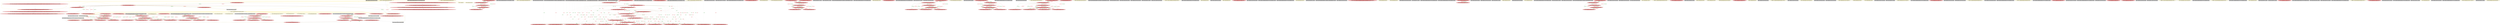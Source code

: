 
digraph G {


node4781 [fillcolor=grey,label="[550/551]  %idxprom120 = zext i32 %sub119 to i64, !dbg !1529",shape=rectangle,style=filled ]
node4776 [fillcolor=lightcoral,label="[30/31]  %call166 = call dereferenceable(272) %class.std::basic_ostream* @_ZNSolsEj(%class.std::basic_ostream* %call165, i32 %100), !dbg !16011601",shape=ellipse,style=filled ]
node4775 [fillcolor=grey,label="[93/94]  %arrayidx162 = getelementptr inbounds [5 x i32], [5 x i32]* %experiments, i64 0, i64 %idxprom161, !dbg !1593",shape=rectangle,style=filled ]
node4774 [fillcolor=lightcoral,label="[1/12]  store i32 0, i32* %i66, align 4, !dbg !1447",shape=ellipse,style=filled ]
node4770 [fillcolor=grey,label="[135/136]  call void @llvm.dbg.declare(metadata i32* %i105, metadata !1664, metadata !DIExpression()), !dbg !1666",shape=rectangle,style=filled ]
node4768 [fillcolor=grey,label="[544/545]  %arrayidx86 = getelementptr inbounds i32*, i32** %48, i64 %idxprom85, !dbg !1479",shape=rectangle,style=filled ]
node4767 [fillcolor=lightcoral,label="[44/141]  %18 = load i32, i32* %expn, align 4, !dbg !1372",shape=ellipse,style=filled ]
node4764 [fillcolor=lemonchiffon,label="[540/541]  br i1 %cmp52, label %for.body53, label %for.end62, !dbg !1427",shape=ellipse,style=filled ]
node4757 [fillcolor=lightcoral,label="[303/310]  %32 = load i32, i32* %j50, align 4, !dbg !1433",shape=ellipse,style=filled ]
node4756 [fillcolor=lightcoral,label="[108/109]  %80 = load i32, i32* %i105, align 4, !dbg !1540",shape=ellipse,style=filled ]
node4755 [fillcolor=grey,label="[534/535]  %arrayidx118 = getelementptr inbounds i32*, i32** %69, i64 %idxprom117, !dbg !1529",shape=rectangle,style=filled ]
node4752 [fillcolor=lightcoral,label="[3/10]  store i32 %inc100, i32* %i66, align 4, !dbg !1498",shape=ellipse,style=filled ]
node4750 [fillcolor=lemonchiffon,label="[113/114]  br label %for.cond47, !dbg !1414",shape=ellipse,style=filled ]
node4746 [fillcolor=lemonchiffon,label="[526/527]  br i1 %cmp72, label %for.body73, label %for.end98, !dbg !1461",shape=ellipse,style=filled ]
node4743 [fillcolor=grey,label="[524/525]  %cmp52 = icmp ult i32 %28, 3000, !dbg !1426",shape=rectangle,style=filled ]
node4742 [fillcolor=grey,label="[522/523]  call void @llvm.dbg.declare(metadata i32* %j70, metadata !1610, metadata !DIExpression()), !dbg !1613",shape=rectangle,style=filled ]
node4780 [fillcolor=lightcoral,label="[97/112]  store i32 0, i32* %i105, align 4, !dbg !1509",shape=ellipse,style=filled ]
node4739 [fillcolor=lightcoral,label="[59/62]  %102 = load i32, i32* %expn, align 4, !dbg !1612",shape=ellipse,style=filled ]
node4730 [fillcolor=lightcoral,label="[50/51]  %85 = load i32, i32* %j138, align 4, !dbg !1559",shape=ellipse,style=filled ]
node4728 [fillcolor=grey,label="[512/513]  call void @llvm.dbg.declare(metadata i32* %i142, metadata !1720, metadata !DIExpression()), !dbg !1723",shape=rectangle,style=filled ]
node4771 [fillcolor=grey,label="[546/547]  %idxprom92 = zext i32 %54 to i64, !dbg !1488",shape=rectangle,style=filled ]
node4725 [fillcolor=grey,label="[508/509]  %inc136 = add i32 %84, 1, !dbg !1551",shape=rectangle,style=filled ]
node4724 [fillcolor=grey,label="[506/507]  %rem = urem i32 %call35, 10, !dbg !1396",shape=rectangle,style=filled ]
node4722 [fillcolor=lightcoral,label="[215/254]  store i32 %rem, i32* %arrayidx39, align 4, !dbg !1400",shape=ellipse,style=filled ]
node4721 [fillcolor=grey,label="[129/130]  call void @llvm.dbg.declare(metadata i32* %i28, metadata !1533, metadata !DIExpression()), !dbg !1536",shape=rectangle,style=filled ]
node4720 [fillcolor=grey,label="[119/120]  %idxprom161 = zext i32 %97 to i64, !dbg !1593",shape=rectangle,style=filled ]
node4719 [fillcolor=grey,label="[504/505]  %arrayidx147 = getelementptr inbounds i32*, i32** %87, i64 %idxprom146, !dbg !1572",shape=rectangle,style=filled ]
node4718 [fillcolor=grey,label="[22/149]  %cmp164 = icmp eq i32 %98, %call163, !dbg !1596",shape=rectangle,style=filled ]
node4716 [fillcolor=lightcoral,label="[38/41]  %call171 = call dereferenceable(272) %class.std::basic_ostream* @_ZStlsISt11char_traitsIcEERSt13basic_ostreamIcT_ES5_PKc(%class.std::basic_ostream* dereferenceable(272) %call170, i8* getelementptr inbounds ([9 x i8], [9 x i8]* @.str.2, i32 0, i32 0)), !dbg !16091609",shape=ellipse,style=filled ]
node4713 [fillcolor=lightcoral,label="[498/499]  %43 = load i32**, i32*** %b, align 8, !dbg !1475",shape=ellipse,style=filled ]
node4712 [fillcolor=grey,label="[496/497]  %arrayidx78 = getelementptr inbounds i32*, i32** %38, i64 %idxprom77, !dbg !1471",shape=rectangle,style=filled ]
node4711 [fillcolor=lemonchiffon,label="[146/147]  br label %if.end",shape=ellipse,style=filled ]
node4751 [fillcolor=grey,label="[45/140]  %cmp26 = icmp ult i32 %18, 5, !dbg !1374",shape=rectangle,style=filled ]
node4749 [fillcolor=lemonchiffon,label="[532/533]  br i1 %cmp140, label %for.body141, label %for.end160, !dbg !1562",shape=ellipse,style=filled ]
node4710 [fillcolor=grey,label="[494/495]  %idxprom56 = zext i32 %30 to i64, !dbg !1431",shape=rectangle,style=filled ]
node4709 [fillcolor=grey,label="[492/493]  %cmp48 = icmp ult i32 %27, 1000, !dbg !1417",shape=rectangle,style=filled ]
node4708 [fillcolor=lemonchiffon,label="[28/29]  br label %if.end, !dbg !1604",shape=ellipse,style=filled ]
node4704 [fillcolor=grey,label="[60/61]  %inc174 = add i32 %102, 1, !dbg !1612",shape=rectangle,style=filled ]
node4701 [fillcolor=grey,label="[486/487]  %arrayidx88 = getelementptr inbounds i32, i32* %50, i64 %idxprom87, !dbg !1479",shape=rectangle,style=filled ]
node4700 [fillcolor=lightcoral,label="[236/237]  %50 = load i32*, i32** %arrayidx86, align 8, !dbg !1479",shape=ellipse,style=filled ]
node4699 [fillcolor=lightcoral,label="[484/485]  %48 = load i32**, i32*** %c, align 8, !dbg !1479",shape=ellipse,style=filled ]
node4696 [fillcolor=lemonchiffon,label="[480/481]  br label %for.inc89, !dbg !1483",shape=ellipse,style=filled ]
node4695 [fillcolor=lemonchiffon,label="[478/479]  br label %for.cond29, !dbg !1408, !llvm.loop !1409",shape=ellipse,style=filled ]
node4694 [fillcolor=lightcoral,label="[320/321]  %44 = load i32, i32* %k, align 4, !dbg !1476",shape=ellipse,style=filled ]
node4693 [fillcolor=lightcoral,label="[476/477]  %29 = load i32**, i32*** %b, align 8, !dbg !1431",shape=ellipse,style=filled ]
node4692 [fillcolor=lightcoral,label="[232/233]  %57 = load i32, i32* %arrayidx95, align 4, !dbg !1491",shape=ellipse,style=filled ]
node4691 [fillcolor=lightcoral,label="[317/322]  store i32 %inc90, i32* %k, align 4, !dbg !1484",shape=ellipse,style=filled ]
node4688 [fillcolor=lemonchiffon,label="[23/148]  br i1 %cmp164, label %if.then, label %if.else, !dbg !1597",shape=ellipse,style=filled ]
node4762 [fillcolor=lightcoral,label="[223/246]  store i32 %78, i32* %arrayidx131, align 4, !dbg !1544",shape=ellipse,style=filled ]
node4685 [fillcolor=grey,label="[468/469]  %inc64 = add i32 %34, 1, !dbg !1441",shape=rectangle,style=filled ]
node4684 [fillcolor=lightcoral,label="[84/85]  %30 = load i32, i32* %i46, align 4, !dbg !1432",shape=ellipse,style=filled ]
node4683 [fillcolor=grey,label="[466/467]  %inc90 = add i32 %52, 1, !dbg !1484",shape=rectangle,style=filled ]
node4682 [fillcolor=grey,label="[464/465]  call void @llvm.dbg.declare(metadata i32* %j50, metadata !1576, metadata !DIExpression()), !dbg !1579",shape=rectangle,style=filled ]
node4681 [fillcolor=grey,label="[462/463]  %arrayidx57 = getelementptr inbounds i32*, i32** %29, i64 %idxprom56, !dbg !1431",shape=rectangle,style=filled ]
node4678 [fillcolor=lightcoral,label="[81/86]  store i32 %inc64, i32* %i46, align 4, !dbg !1441",shape=ellipse,style=filled ]
node4676 [fillcolor=lemonchiffon,label="[458/459]  br label %for.cond51, !dbg !1423",shape=ellipse,style=filled ]
node4674 [fillcolor=lightcoral,label="[454/455]  %call54 = call i32 @rand() #3, !dbg !1428",shape=ellipse,style=filled ]
node4673 [fillcolor=grey,label="[452/453]  %arrayidx39 = getelementptr inbounds i32, i32* %23, i64 %idxprom38, !dbg !1397",shape=rectangle,style=filled ]
node4672 [fillcolor=grey,label="[450/451]  %mul = mul i32 %42, %47, !dbg !1478",shape=rectangle,style=filled ]
node4578 [fillcolor=lightcoral,label="[21/150]  %98 = load i32, i32* %arrayidx162, align 4, !dbg !1593",shape=ellipse,style=filled ]
node4649 [fillcolor=grey,label="[422/423]  %idxprom77 = zext i32 %39 to i64, !dbg !1471",shape=rectangle,style=filled ]
node4577 [fillcolor=lightcoral,label="[106/107]  %62 = load i32, i32* %i105, align 4, !dbg !1511",shape=ellipse,style=filled ]
node4697 [fillcolor=lightcoral,label="[160/161]  %46 = load i32, i32* %j70, align 4, !dbg !1477",shape=ellipse,style=filled ]
node4687 [fillcolor=lemonchiffon,label="[472/473]  br label %for.cond32, !dbg !1403, !llvm.loop !1404",shape=ellipse,style=filled ]
node4517 [fillcolor=grey,label="[194/195]  %sub128 = sub i32 3000, %82, !dbg !1542",shape=rectangle,style=filled ]
node4574 [fillcolor=lightcoral,label="[344/355]  %95 = load i32, i32* %i142, align 4, !dbg !1582",shape=ellipse,style=filled ]
node4572 [fillcolor=lightcoral,label="[318/319]  %52 = load i32, i32* %k, align 4, !dbg !1484",shape=ellipse,style=filled ]
node4737 [fillcolor=grey,label="[516/517]  %arrayidx131 = getelementptr inbounds i32, i32* %81, i64 %idxprom130, !dbg !1539",shape=rectangle,style=filled ]
node4632 [fillcolor=grey,label="[400/401]  %cmp140 = icmp ult i32 %85, 3000, !dbg !1561",shape=rectangle,style=filled ]
node4571 [fillcolor=lemonchiffon,label="[340/341]  br label %for.cond143, !dbg !1583, !llvm.loop !1584",shape=ellipse,style=filled ]
node4532 [fillcolor=lightcoral,label="[177/178]  %77 = load i32, i32* %j109, align 4, !dbg !1536",shape=ellipse,style=filled ]
node4650 [fillcolor=lightcoral,label="[424/425]  %call35 = call i32 @rand() #3, !dbg !1394",shape=ellipse,style=filled ]
node4717 [fillcolor=lemonchiffon,label="[502/503]  br label %for.cond139, !dbg !1588, !llvm.loop !1589",shape=ellipse,style=filled ]
node4570 [fillcolor=grey,label="[338/339]  call void @llvm.dbg.declare(metadata i32* %j109, metadata !1672, metadata !DIExpression()), !dbg !1675",shape=rectangle,style=filled ]
node4568 [fillcolor=grey,label="[334/335]  %inc156 = add i32 %95, 1, !dbg !1582",shape=rectangle,style=filled ]
node4566 [fillcolor=lightcoral,label="[230/231]  %47 = load i32, i32* %arrayidx84, align 4, !dbg !1475",shape=ellipse,style=filled ]
node4729 [fillcolor=grey,label="[514/515]  %cmp144 = icmp ult i32 %86, 50, !dbg !1570",shape=rectangle,style=filled ]
node4635 [fillcolor=lightcoral,label="[6/7]  %54 = load i32, i32* %i66, align 4, !dbg !1489",shape=ellipse,style=filled ]
node4563 [fillcolor=grey,label="[95/96]  call void @llvm.dbg.declare(metadata i32* %i66, metadata !1602, metadata !DIExpression()), !dbg !1604",shape=rectangle,style=filled ]
node4615 [fillcolor=lightcoral,label="[80/87]  %27 = load i32, i32* %i46, align 4, !dbg !1415",shape=ellipse,style=filled ]
node4741 [fillcolor=grey,label="[520/521]  %idxprom58 = zext i32 %32 to i64, !dbg !1431",shape=rectangle,style=filled ]
node4547 [fillcolor=grey,label="[292/293]  %inc133 = add i32 %83, 1, !dbg !1546",shape=rectangle,style=filled ]
node4561 [fillcolor=grey,label="[330/331]  %cmp111 = icmp ult i32 %63, 1500, !dbg !1522",shape=rectangle,style=filled ]
node4667 [fillcolor=lightcoral,label="[226/227]  %31 = load i32*, i32** %arrayidx57, align 8, !dbg !1431",shape=ellipse,style=filled ]
node4543 [fillcolor=lightcoral,label="[216/253]  %71 = load i32*, i32** %arrayidx118, align 8, !dbg !1529",shape=ellipse,style=filled ]
node4562 [fillcolor=lightcoral,label="[173/174]  %67 = load i32, i32* %j109, align 4, !dbg !1527",shape=ellipse,style=filled ]
node4556 [fillcolor=lemonchiffon,label="[312/313]  br i1 %cmp111, label %for.body112, label %for.end134, !dbg !1523",shape=ellipse,style=filled ]
node4553 [fillcolor=lightcoral,label="[302/311]  store i32 %inc61, i32* %j50, align 4, !dbg !1436",shape=ellipse,style=filled ]
node4524 [fillcolor=lightcoral,label="[212/257]  %81 = load i32*, i32** %arrayidx127, align 8, !dbg !1539",shape=ellipse,style=filled ]
node4545 [fillcolor=grey,label="[288/289]  %arrayidx154 = getelementptr inbounds i32, i32* %93, i64 %idxprom153, !dbg !1576",shape=rectangle,style=filled ]
node4580 [fillcolor=lemonchiffon,label="[360/361]  br label %for.inc40, !dbg !1401",shape=ellipse,style=filled ]
node4544 [fillcolor=grey,label="[286/287]  %cmp107 = icmp ult i32 %62, 100, !dbg !1513",shape=rectangle,style=filled ]
node4733 [fillcolor=lemonchiffon,label="[131/132]  br label %for.cond29, !dbg !1380",shape=ellipse,style=filled ]
node4551 [fillcolor=lemonchiffon,label="[300/301]  br label %for.inc99, !dbg !1497",shape=ellipse,style=filled ]
node4542 [fillcolor=lightcoral,label="[284/285]  %87 = load i32**, i32*** %c, align 8, !dbg !1572",shape=ellipse,style=filled ]
node4521 [fillcolor=grey,label="[200/201]  %idxprom126 = zext i32 %80 to i64, !dbg !1539",shape=rectangle,style=filled ]
node4565 [fillcolor=lightcoral,label="[171/184]  %63 = load i32, i32* %j109, align 4, !dbg !1520",shape=ellipse,style=filled ]
node4549 [fillcolor=grey,label="[296/297]  %arrayidx114 = getelementptr inbounds i32*, i32** %64, i64 %idxprom113, !dbg !1524",shape=rectangle,style=filled ]
node4548 [fillcolor=grey,label="[294/295]  %arrayidx93 = getelementptr inbounds i32*, i32** %53, i64 %idxprom92, !dbg !1488",shape=rectangle,style=filled ]
node4740 [fillcolor=lemonchiffon,label="[518/519]  br label %for.cond143, !dbg !1567",shape=ellipse,style=filled ]
node4560 [fillcolor=grey,label="[328/329]  %inc159 = add i32 %96, 1, !dbg !1587",shape=rectangle,style=filled ]
node4761 [fillcolor=lightcoral,label="[172/183]  store i32 0, i32* %j109, align 4, !dbg !1518",shape=ellipse,style=filled ]
node4744 [fillcolor=lemonchiffon,label="[75/76]  br label %for.cond67, !dbg !1448",shape=ellipse,style=filled ]
node4698 [fillcolor=grey,label="[482/483]  call void @llvm.dbg.declare(metadata i32* %j, metadata !1542, metadata !DIExpression()), !dbg !1545",shape=rectangle,style=filled ]
node4648 [fillcolor=lightcoral,label="[2/11]  %39 = load i32, i32* %i66, align 4, !dbg !1473",shape=ellipse,style=filled ]
node4518 [fillcolor=grey,label="[196/197]  %idxprom83 = zext i32 %46 to i64, !dbg !1475",shape=rectangle,style=filled ]
node4581 [fillcolor=lightcoral,label="[362/363]  call void @_Z4swapRjS_(i32* dereferenceable(4) %arrayidx149, i32* dereferenceable(4) %arrayidx154), !dbg !1580",shape=ellipse,style=filled ]
node4573 [fillcolor=lemonchiffon,label="[342/343]  br label %for.inc135, !dbg !1550",shape=ellipse,style=filled ]
node4527 [fillcolor=lemonchiffon,label="[260/261]  br label %for.inc63, !dbg !1440",shape=ellipse,style=filled ]
node4773 [fillcolor=lightcoral,label="[20/151]  store i32 %call102, i32* %arrayidx104, align 4, !dbg !1506",shape=ellipse,style=filled ]
node4564 [fillcolor=lightcoral,label="[219/250]  store i32 %add, i32* %arrayidx95, align 4, !dbg !1491",shape=ellipse,style=filled ]
node4514 [fillcolor=grey,label="[188/189]  %idxprom130 = zext i32 %sub129 to i64, !dbg !1539",shape=rectangle,style=filled ]
node4507 [fillcolor=grey,label="[14/15]  %add = add i32 %57, 1, !dbg !1491",shape=rectangle,style=filled ]
node4596 [fillcolor=lightcoral,label="[346/353]  %92 = load i32, i32* %i142, align 4, !dbg !1577",shape=ellipse,style=filled ]
node4640 [fillcolor=grey,label="[408/409]  %arrayidx84 = getelementptr inbounds i32, i32* %45, i64 %idxprom83, !dbg !1475",shape=rectangle,style=filled ]
node4569 [fillcolor=grey,label="[336/337]  %arrayidx116 = getelementptr inbounds i32, i32* %66, i64 %idxprom115, !dbg !1524",shape=rectangle,style=filled ]
node4554 [fillcolor=lightcoral,label="[99/110]  store i32 %inc136, i32* %i105, align 4, !dbg !1551",shape=ellipse,style=filled ]
node4530 [fillcolor=lightcoral,label="[264/267]  %78 = load i32, i32* %tmp, align 4, !dbg !1538",shape=ellipse,style=filled ]
node4772 [fillcolor=lightcoral,label="[8/9]  %35 = load i32, i32* %i66, align 4, !dbg !1449",shape=ellipse,style=filled ]
node4595 [fillcolor=grey,label="[374/375]  %sub150 = sub i32 99, %92, !dbg !1578",shape=rectangle,style=filled ]
node4601 [fillcolor=grey,label="[382/383]  %idxprom81 = zext i32 %44 to i64, !dbg !1475",shape=rectangle,style=filled ]
node4723 [fillcolor=lightcoral,label="[52/53]  %96 = load i32, i32* %j138, align 4, !dbg !1587",shape=ellipse,style=filled ]
node4680 [fillcolor=grey,label="[460/461]  %inc44 = add i32 %26, 1, !dbg !1407",shape=rectangle,style=filled ]
node4552 [fillcolor=lightcoral,label="[4/5]  %49 = load i32, i32* %i66, align 4, !dbg !1480",shape=ellipse,style=filled ]
node4579 [fillcolor=lemonchiffon,label="[358/359]  br label %for.inc155, !dbg !1581",shape=ellipse,style=filled ]
node4522 [fillcolor=lightcoral,label="[104/105]  %65 = load i32, i32* %i105, align 4, !dbg !1526",shape=ellipse,style=filled ]
node4639 [fillcolor=lightcoral,label="[304/309]  store i32 0, i32* %j50, align 4, !dbg !1422",shape=ellipse,style=filled ]
node4753 [fillcolor=grey,label="[77/78]  call void @llvm.dbg.declare(metadata i32* %j138, metadata !1712, metadata !DIExpression()), !dbg !1714",shape=rectangle,style=filled ]
node4702 [fillcolor=grey,label="[488/489]  %cmp33 = icmp ult i32 %20, 1000, !dbg !1392",shape=rectangle,style=filled ]
node4557 [fillcolor=lightcoral,label="[314/325]  %37 = load i32, i32* %k, align 4, !dbg !1467",shape=ellipse,style=filled ]
node4512 [fillcolor=lightcoral,label="[170/185]  store i32 %inc133, i32* %j109, align 4, !dbg !1546",shape=ellipse,style=filled ]
node4714 [fillcolor=lightcoral,label="[36/43]  %101 = load i32, i32* %expn, align 4, !dbg !1607",shape=ellipse,style=filled ]
node4588 [fillcolor=lightcoral,label="[217/252]  store i32 %mul, i32* %arrayidx88, align 4, !dbg !1482",shape=ellipse,style=filled ]
node4686 [fillcolor=lemonchiffon,label="[470/471]  br label %for.inc43, !dbg !1406",shape=ellipse,style=filled ]
node4594 [fillcolor=grey,label="[372/373]  %arrayidx149 = getelementptr inbounds i32, i32* %89, i64 %idxprom148, !dbg !1572",shape=rectangle,style=filled ]
node4748 [fillcolor=grey,label="[530/531]  %inc61 = add i32 %33, 1, !dbg !1436",shape=rectangle,style=filled ]
node4705 [fillcolor=grey,label="[490/491]  %idxprom87 = zext i32 %51 to i64, !dbg !1479",shape=rectangle,style=filled ]
node4664 [fillcolor=grey,label="[442/443]  call void @llvm.dbg.declare(metadata i32* %k, metadata !1619, metadata !DIExpression()), !dbg !1622",shape=rectangle,style=filled ]
node4760 [fillcolor=lightcoral,label="[125/126]  %61 = load i32, i32* %expn, align 4, !dbg !1504",shape=ellipse,style=filled ]
node4727 [fillcolor=lightcoral,label="[127/128]  %97 = load i32, i32* %expn, align 4, !dbg !1591",shape=ellipse,style=filled ]
node4537 [fillcolor=lightcoral,label="[100/101]  %75 = load i32, i32* %i105, align 4, !dbg !1535",shape=ellipse,style=filled ]
node4690 [fillcolor=lightcoral,label="[82/83]  %34 = load i32, i32* %i46, align 4, !dbg !1441",shape=ellipse,style=filled ]
node4523 [fillcolor=lightcoral,label="[202/211]  %20 = load i32, i32* %j, align 4, !dbg !1390",shape=ellipse,style=filled ]
node4653 [fillcolor=lightcoral,label="[213/256]  store i32 %73, i32* %arrayidx125, align 4, !dbg !1537",shape=ellipse,style=filled ]
node4582 [fillcolor=lightcoral,label="[65/74]  store i32 0, i32* %i28, align 4, !dbg !1379",shape=ellipse,style=filled ]
node4536 [fillcolor=grey,label="[276/277]  %idxprom122 = zext i32 %75 to i64, !dbg !1534",shape=rectangle,style=filled ]
node4779 [fillcolor=grey,label="[548/549]  %idxprom85 = zext i32 %49 to i64, !dbg !1479",shape=rectangle,style=filled ]
node4658 [fillcolor=lightcoral,label="[68/69]  %22 = load i32, i32* %i28, align 4, !dbg !1398",shape=ellipse,style=filled ]
node4508 [fillcolor=grey,label="[16/17]  %cmp72 = icmp ult i32 %36, 3000, !dbg !1460",shape=rectangle,style=filled ]
node4726 [fillcolor=lemonchiffon,label="[510/511]  br label %for.cond71, !dbg !1457",shape=ellipse,style=filled ]
node4540 [fillcolor=lemonchiffon,label="[282/283]  br i1 %cmp33, label %for.body34, label %for.end42, !dbg !1393",shape=ellipse,style=filled ]
node4598 [fillcolor=lightcoral,label="[378/379]  %91 = load i32**, i32*** %c, align 8, !dbg !1576",shape=ellipse,style=filled ]
node4528 [fillcolor=grey,label="[262/263]  %rem55 = urem i32 %call54, 10, !dbg !1430",shape=rectangle,style=filled ]
node4715 [fillcolor=lemonchiffon,label="[500/501]  br label %for.inc158, !dbg !1586",shape=ellipse,style=filled ]
node4510 [fillcolor=lightcoral,label="[154/167]  %36 = load i32, i32* %j70, align 4, !dbg !1458",shape=ellipse,style=filled ]
node4613 [fillcolor=lightcoral,label="[156/165]  %56 = load i32, i32* %j70, align 4, !dbg !1490",shape=ellipse,style=filled ]
node4509 [fillcolor=grey,label="[18/153]  %idxprom103 = zext i32 %61 to i64, !dbg !1505",shape=rectangle,style=filled ]
node4669 [fillcolor=lemonchiffon,label="[446/447]  br label %for.cond74, !dbg !1466",shape=ellipse,style=filled ]
node4769 [fillcolor=lightcoral,label="[70/71]  %19 = load i32, i32* %i28, align 4, !dbg !1381",shape=ellipse,style=filled ]
node4506 [fillcolor=lightcoral,label="[0/13]  %59 = load i32, i32* %i66, align 4, !dbg !1498",shape=ellipse,style=filled ]
node4550 [fillcolor=lemonchiffon,label="[298/299]  br label %for.cond106, !dbg !1552, !llvm.loop !1553",shape=ellipse,style=filled ]
node4525 [fillcolor=lightcoral,label="[258/259]  %79 = load i32**, i32*** %c, align 8, !dbg !1539",shape=ellipse,style=filled ]
node4657 [fillcolor=lemonchiffon,label="[436/437]  br label %for.inc60, !dbg !1435",shape=ellipse,style=filled ]
node4575 [fillcolor=lightcoral,label="[204/209]  %25 = load i32, i32* %j, align 4, !dbg !1402",shape=ellipse,style=filled ]
node4617 [fillcolor=lightcoral,label="[49/56]  store i32 %inc159, i32* %j138, align 4, !dbg !1587",shape=ellipse,style=filled ]
node4559 [fillcolor=lightcoral,label="[265/266]  store i32 %68, i32* %tmp, align 4, !dbg !1528",shape=ellipse,style=filled ]
node4626 [fillcolor=grey,label="[396/397]  %idxprom146 = zext i32 %88 to i64, !dbg !1572",shape=rectangle,style=filled ]
node4531 [fillcolor=lemonchiffon,label="[268/269]  br i1 %cmp68, label %for.body69, label %for.end101, !dbg !1452",shape=ellipse,style=filled ]
node4597 [fillcolor=grey,label="[376/377]  %idxprom115 = zext i32 %67 to i64, !dbg !1524",shape=rectangle,style=filled ]
node4735 [fillcolor=lightcoral,label="[218/251]  %89 = load i32*, i32** %arrayidx147, align 8, !dbg !1572",shape=ellipse,style=filled ]
node4703 [fillcolor=lightcoral,label="[35/142]  store i32 %inc174, i32* %expn, align 4, !dbg !1612",shape=ellipse,style=filled ]
node4663 [fillcolor=lemonchiffon,label="[440/441]  br label %for.cond67, !dbg !1499, !llvm.loop !1500",shape=ellipse,style=filled ]
node4576 [fillcolor=grey,label="[356/357]  %idxprom113 = zext i32 %65 to i64, !dbg !1524",shape=rectangle,style=filled ]
node4665 [fillcolor=grey,label="[444/445]  %idxprom38 = zext i32 %24 to i64, !dbg !1397",shape=rectangle,style=filled ]
node4675 [fillcolor=lemonchiffon,label="[456/457]  br label %for.cond47, !dbg !1442, !llvm.loop !1443",shape=ellipse,style=filled ]
node4567 [fillcolor=lemonchiffon,label="[332/333]  br label %for.cond110, !dbg !1519",shape=ellipse,style=filled ]
node4535 [fillcolor=lemonchiffon,label="[274/275]  br label %for.cond32, !dbg !1389",shape=ellipse,style=filled ]
node4538 [fillcolor=grey,label="[278/279]  %idxprom124 = zext i32 %77 to i64, !dbg !1534",shape=rectangle,style=filled ]
node4539 [fillcolor=grey,label="[280/281]  %sub = sub i32 3000, %72, !dbg !1532",shape=rectangle,style=filled ]
node4745 [fillcolor=lightcoral,label="[214/255]  %68 = load i32, i32* %arrayidx116, align 4, !dbg !1524",shape=ellipse,style=filled ]
node4659 [fillcolor=lemonchiffon,label="[438/439]  br label %for.cond51, !dbg !1437, !llvm.loop !1438",shape=ellipse,style=filled ]
node4529 [fillcolor=lightcoral,label="[175/176]  %83 = load i32, i32* %j109, align 4, !dbg !1546",shape=ellipse,style=filled ]
node4541 [fillcolor=lightcoral,label="[179/180]  %72 = load i32, i32* %j109, align 4, !dbg !1531",shape=ellipse,style=filled ]
node4533 [fillcolor=grey,label="[270/271]  %arrayidx152 = getelementptr inbounds i32*, i32** %91, i64 %idxprom151, !dbg !1576",shape=rectangle,style=filled ]
node4584 [fillcolor=lightcoral,label="[39/40]  %call172 = call dereferenceable(272) %class.std::basic_ostream* @_ZNSolsEPFRSoS_E(%class.std::basic_ostream* %call171, %class.std::basic_ostream* (%class.std::basic_ostream*)* @_ZSt4endlIcSt11char_traitsIcEERSt13basic_ostreamIT_T0_ES6_), !dbg !1610bg !1610",shape=ellipse,style=filled ]
node4546 [fillcolor=lightcoral,label="[290/291]  %69 = load i32**, i32*** %c, align 8, !dbg !1529",shape=ellipse,style=filled ]
node4585 [fillcolor=lightcoral,label="[32/33]  %call165 = call dereferenceable(272) %class.std::basic_ostream* @_ZStlsISt11char_traitsIcEERSt13basic_ostreamIcT_ES5_PKc(%class.std::basic_ostream* dereferenceable(272) @_ZSt4cout, i8* getelementptr inbounds ([12 x i8], [12 x i8]* @.str, i32 0, i32 0)), !dbg !15981598",shape=ellipse,style=filled ]
node4656 [fillcolor=grey,label="[434/435]  %idxprom36 = zext i32 %22 to i64, !dbg !1397",shape=rectangle,style=filled ]
node4589 [fillcolor=grey,label="[368/369]  %idxprom153 = zext i32 %94 to i64, !dbg !1576",shape=rectangle,style=filled ]
node4590 [fillcolor=lightcoral,label="[144/145]  %call169 = call dereferenceable(272) %class.std::basic_ostream* @_ZStlsISt11char_traitsIcEERSt13basic_ostreamIcT_ES5_PKc(%class.std::basic_ostream* dereferenceable(272) @_ZSt4cout, i8* getelementptr inbounds ([12 x i8], [12 x i8]* @.str, i32 0, i32 0)), !dbg !16051605",shape=ellipse,style=filled ]
node4765 [fillcolor=lemonchiffon,label="[542/543]  br i1 %cmp48, label %for.body49, label %for.end65, !dbg !1418",shape=ellipse,style=filled ]
node4555 [fillcolor=lightcoral,label="[102/103]  %84 = load i32, i32* %i105, align 4, !dbg !1551",shape=ellipse,style=filled ]
node4591 [fillcolor=grey,label="[370/371]  %idxprom151 = zext i32 %sub150 to i64, !dbg !1576",shape=rectangle,style=filled ]
node4763 [fillcolor=grey,label="[538/539]  %arrayidx125 = getelementptr inbounds i32, i32* %76, i64 %idxprom124, !dbg !1534",shape=rectangle,style=filled ]
node4689 [fillcolor=lemonchiffon,label="[474/475]  br i1 %cmp30, label %for.body31, label %for.end45, !dbg !1384",shape=ellipse,style=filled ]
node4592 [fillcolor=lightcoral,label="[47/58]  store i32 0, i32* %j138, align 4, !dbg !1557",shape=ellipse,style=filled ]
node4534 [fillcolor=grey,label="[272/273]  %arrayidx123 = getelementptr inbounds i32*, i32** %74, i64 %idxprom122, !dbg !1534",shape=rectangle,style=filled ]
node4621 [fillcolor=lemonchiffon,label="[123/124]  br label %for.cond25, !dbg !1613, !llvm.loop !1614",shape=ellipse,style=filled ]
node4766 [fillcolor=lightcoral,label="[63/64]  %call102 = call i32 @_Z16get_matrix_valuePPjjj(i32** %60, i32 100, i32 3000), !dbg !1503",shape=ellipse,style=filled ]
node4593 [fillcolor=lightcoral,label="[242/243]  %66 = load i32*, i32** %arrayidx114, align 8, !dbg !1524",shape=ellipse,style=filled ]
node4759 [fillcolor=lightcoral,label="[26/27]  %call167 = call dereferenceable(272) %class.std::basic_ostream* @_ZStlsISt11char_traitsIcEERSt13basic_ostreamIcT_ES5_PKc(%class.std::basic_ostream* dereferenceable(272) %call166, i8* getelementptr inbounds ([9 x i8], [9 x i8]* @.str.1, i32 0, i32 0)), !dbg !16021602",shape=ellipse,style=filled ]
node4758 [fillcolor=lightcoral,label="[536/537]  %21 = load i32**, i32*** %a, align 8, !dbg !1397",shape=ellipse,style=filled ]
node4633 [fillcolor=grey,label="[402/403]  %cmp75 = icmp ult i32 %37, 1000, !dbg !1469",shape=rectangle,style=filled ]
node4625 [fillcolor=lightcoral,label="[220/249]  %76 = load i32*, i32** %arrayidx123, align 8, !dbg !1534",shape=ellipse,style=filled ]
node4599 [fillcolor=grey,label="[380/381]  %arrayidx121 = getelementptr inbounds i32, i32* %71, i64 %idxprom120, !dbg !1529",shape=rectangle,style=filled ]
node4600 [fillcolor=lightcoral,label="[157/164]  store i32 %inc97, i32* %j70, align 4, !dbg !1493",shape=ellipse,style=filled ]
node4731 [fillcolor=grey,label="[19/152]  %arrayidx104 = getelementptr inbounds [5 x i32], [5 x i32]* %experiments, i64 0, i64 %idxprom103, !dbg !1505",shape=rectangle,style=filled ]
node4618 [fillcolor=lightcoral,label="[350/351]  %86 = load i32, i32* %i142, align 4, !dbg !1568",shape=ellipse,style=filled ]
node4602 [fillcolor=grey,label="[384/385]  %idxprom148 = zext i32 %90 to i64, !dbg !1572",shape=rectangle,style=filled ]
node4661 [fillcolor=lightcoral,label="[305/306]  %28 = load i32, i32* %j50, align 4, !dbg !1424",shape=ellipse,style=filled ]
node4707 [fillcolor=lightcoral,label="[98/111]  %70 = load i32, i32* %i105, align 4, !dbg !1530",shape=ellipse,style=filled ]
node4679 [fillcolor=lightcoral,label="[345/354]  store i32 0, i32* %i142, align 4, !dbg !1566",shape=ellipse,style=filled ]
node4603 [fillcolor=lightcoral,label="[48/57]  %90 = load i32, i32* %j138, align 4, !dbg !1575",shape=ellipse,style=filled ]
node4646 [fillcolor=lightcoral,label="[418/419]  %38 = load i32**, i32*** %a, align 8, !dbg !1471",shape=ellipse,style=filled ]
node4586 [fillcolor=lightcoral,label="[364/365]  %64 = load i32**, i32*** %c, align 8, !dbg !1524",shape=ellipse,style=filled ]
node4638 [fillcolor=grey,label="[406/407]  %idxprom94 = zext i32 %56 to i64, !dbg !1488",shape=rectangle,style=filled ]
node4604 [fillcolor=grey,label="[386/387]  %idxprom117 = zext i32 %70 to i64, !dbg !1529",shape=rectangle,style=filled ]
node4732 [fillcolor=lightcoral,label="[244/245]  %23 = load i32*, i32** %arrayidx37, align 8, !dbg !1397",shape=ellipse,style=filled ]
node4605 [fillcolor=lemonchiffon,label="[388/389]  br i1 %cmp107, label %for.body108, label %for.end137, !dbg !1514",shape=ellipse,style=filled ]
node4631 [fillcolor=lightcoral,label="[205/208]  store i32 0, i32* %j, align 4, !dbg !1388",shape=ellipse,style=filled ]
node4677 [fillcolor=lightcoral,label="[348/349]  %88 = load i32, i32* %i142, align 4, !dbg !1574",shape=ellipse,style=filled ]
node4606 [fillcolor=lightcoral,label="[54/55]  %94 = load i32, i32* %j138, align 4, !dbg !1579",shape=ellipse,style=filled ]
node4645 [fillcolor=lemonchiffon,label="[416/417]  br label %for.cond71, !dbg !1494, !llvm.loop !1495",shape=ellipse,style=filled ]
node4608 [fillcolor=lemonchiffon,label="[89/90]  br label %for.cond106, !dbg !1510",shape=ellipse,style=filled ]
node4706 [fillcolor=lemonchiffon,label="[121/122]  br label %for.inc173, !dbg !1611",shape=ellipse,style=filled ]
node4609 [fillcolor=lightcoral,label="[222/247]  %93 = load i32*, i32** %arrayidx152, align 8, !dbg !1576",shape=ellipse,style=filled ]
node4652 [fillcolor=grey,label="[428/429]  %arrayidx59 = getelementptr inbounds i32, i32* %31, i64 %idxprom58, !dbg !1431",shape=rectangle,style=filled ]
node4747 [fillcolor=lemonchiffon,label="[528/529]  br i1 %cmp144, label %for.body145, label %for.end157, !dbg !1571",shape=ellipse,style=filled ]
node4520 [fillcolor=grey,label="[198/199]  %arrayidx127 = getelementptr inbounds i32*, i32** %79, i64 %idxprom126, !dbg !1539",shape=rectangle,style=filled ]
node4610 [fillcolor=lightcoral,label="[224/225]  %73 = load i32, i32* %arrayidx121, align 4, !dbg !1529",shape=ellipse,style=filled ]
node4754 [fillcolor=lightcoral,label="[238/239]  %40 = load i32*, i32** %arrayidx78, align 8, !dbg !1471",shape=ellipse,style=filled ]
node4611 [fillcolor=lightcoral,label="[116/117]  %call163 = call i32 @_Z16get_matrix_valuePPjjj(i32** %99, i32 100, i32 3000), !dbg !1595",shape=ellipse,style=filled ]
node4612 [fillcolor=lightcoral,label="[24/25]  %call168 = call dereferenceable(272) %class.std::basic_ostream* @_ZNSolsEPFRSoS_E(%class.std::basic_ostream* %call167, %class.std::basic_ostream* (%class.std::basic_ostream*)* @_ZSt4endlIcSt11char_traitsIcEERSt13basic_ostreamIT_T0_ES6_), !dbg !1603bg !1603",shape=ellipse,style=filled ]
node4620 [fillcolor=lightcoral,label="[240/241]  %42 = load i32, i32* %arrayidx80, align 4, !dbg !1471",shape=ellipse,style=filled ]
node4513 [fillcolor=lemonchiffon,label="[186/187]  br label %for.inc132, !dbg !1545",shape=ellipse,style=filled ]
node4614 [fillcolor=lemonchiffon,label="[137/138]  br label %for.cond139, !dbg !1558",shape=ellipse,style=filled ]
node4629 [fillcolor=lightcoral,label="[158/159]  %51 = load i32, i32* %j70, align 4, !dbg !1481",shape=ellipse,style=filled ]
node4666 [fillcolor=lightcoral,label="[307/308]  %33 = load i32, i32* %j50, align 4, !dbg !1436",shape=ellipse,style=filled ]
node4619 [fillcolor=grey,label="[392/393]  %inc100 = add i32 %59, 1, !dbg !1498",shape=rectangle,style=filled ]
node4516 [fillcolor=grey,label="[192/193]  %inc41 = add i32 %25, 1, !dbg !1402",shape=rectangle,style=filled ]
node4641 [fillcolor=lightcoral,label="[410/411]  %74 = load i32**, i32*** %c, align 8, !dbg !1534",shape=ellipse,style=filled ]
node4647 [fillcolor=grey,label="[420/421]  %arrayidx80 = getelementptr inbounds i32, i32* %40, i64 %idxprom79, !dbg !1471",shape=rectangle,style=filled ]
node4515 [fillcolor=grey,label="[190/191]  %sub129 = sub i32 %sub128, 1, !dbg !1543",shape=rectangle,style=filled ]
node4616 [fillcolor=grey,label="[390/391]  %cmp30 = icmp ult i32 %19, 100, !dbg !1383",shape=rectangle,style=filled ]
node4622 [fillcolor=lemonchiffon,label="[46/139]  br i1 %cmp26, label %for.body27, label %for.end175, !dbg !1375",shape=ellipse,style=filled ]
node4623 [fillcolor=lightcoral,label="[79/88]  store i32 0, i32* %i46, align 4, !dbg !1413",shape=ellipse,style=filled ]
node4558 [fillcolor=grey,label="[326/327]  %arrayidx82 = getelementptr inbounds i32*, i32** %43, i64 %idxprom81, !dbg !1475",shape=rectangle,style=filled ]
node4627 [fillcolor=lemonchiffon,label="[398/399]  br i1 %cmp75, label %for.body76, label %for.end91, !dbg !1470",shape=ellipse,style=filled ]
node4526 [fillcolor=lightcoral,label="[228/229]  %45 = load i32*, i32** %arrayidx82, align 8, !dbg !1475",shape=ellipse,style=filled ]
node4628 [fillcolor=lightcoral,label="[34/143]  %100 = load i32, i32* %expn, align 4, !dbg !1600",shape=ellipse,style=filled ]
node4736 [fillcolor=lightcoral,label="[206/207]  %24 = load i32, i32* %j, align 4, !dbg !1399",shape=ellipse,style=filled ]
node4519 [fillcolor=lightcoral,label="[181/182]  %82 = load i32, i32* %j109, align 4, !dbg !1541",shape=ellipse,style=filled ]
node4642 [fillcolor=grey,label="[91/92]  call void @llvm.dbg.declare(metadata i32* %i46, metadata !1568, metadata !DIExpression()), !dbg !1570",shape=rectangle,style=filled ]
node4630 [fillcolor=lightcoral,label="[315/324]  store i32 0, i32* %k, align 4, !dbg !1465",shape=ellipse,style=filled ]
node4583 [fillcolor=lightcoral,label="[155/166]  store i32 0, i32* %j70, align 4, !dbg !1456",shape=ellipse,style=filled ]
node4634 [fillcolor=lightcoral,label="[404/405]  %53 = load i32**, i32*** %c, align 8, !dbg !1488",shape=ellipse,style=filled ]
node4734 [fillcolor=lightcoral,label="[67/72]  store i32 %inc44, i32* %i28, align 4, !dbg !1407",shape=ellipse,style=filled ]
node4636 [fillcolor=lightcoral,label="[234/235]  %55 = load i32*, i32** %arrayidx93, align 8, !dbg !1488",shape=ellipse,style=filled ]
node4624 [fillcolor=grey,label="[394/395]  %cmp68 = icmp ult i32 %35, 100, !dbg !1451",shape=rectangle,style=filled ]
node4637 [fillcolor=lightcoral,label="[162/163]  %58 = load i32, i32* %j70, align 4, !dbg !1493",shape=ellipse,style=filled ]
node4777 [fillcolor=lightcoral,label="[37/42]  %call170 = call dereferenceable(272) %class.std::basic_ostream* @_ZNSolsEj(%class.std::basic_ostream* %call169, i32 %101), !dbg !16081608",shape=ellipse,style=filled ]
node4643 [fillcolor=grey,label="[412/413]  %arrayidx95 = getelementptr inbounds i32, i32* %55, i64 %idxprom94, !dbg !1488",shape=rectangle,style=filled ]
node4671 [fillcolor=lightcoral,label="[316/323]  %41 = load i32, i32* %k, align 4, !dbg !1474",shape=ellipse,style=filled ]
node4511 [fillcolor=grey,label="[168/169]  %sub119 = sub i32 %sub, 1, !dbg !1533",shape=rectangle,style=filled ]
node4644 [fillcolor=lemonchiffon,label="[414/415]  br label %for.inc96, !dbg !1492",shape=ellipse,style=filled ]
node4651 [fillcolor=grey,label="[426/427]  %idxprom79 = zext i32 %41 to i64, !dbg !1471",shape=rectangle,style=filled ]
node4654 [fillcolor=grey,label="[430/431]  %arrayidx37 = getelementptr inbounds i32*, i32** %21, i64 %idxprom36, !dbg !1397",shape=rectangle,style=filled ]
node4660 [fillcolor=lightcoral,label="[221/248]  store i32 %rem55, i32* %arrayidx59, align 4, !dbg !1434",shape=ellipse,style=filled ]
node4738 [fillcolor=lightcoral,label="[133/134]  %60 = load i32**, i32*** %c, align 8, !dbg !1502",shape=ellipse,style=filled ]
node4607 [fillcolor=lightcoral,label="[115/118]  %99 = load i32**, i32*** %c, align 8, !dbg !1594",shape=ellipse,style=filled ]
node4662 [fillcolor=lightcoral,label="[66/73]  %26 = load i32, i32* %i28, align 4, !dbg !1407",shape=ellipse,style=filled ]
node4587 [fillcolor=lemonchiffon,label="[366/367]  br label %for.cond110, !dbg !1547, !llvm.loop !1548",shape=ellipse,style=filled ]
node4668 [fillcolor=lightcoral,label="[203/210]  store i32 %inc41, i32* %j, align 4, !dbg !1402",shape=ellipse,style=filled ]
node4778 [fillcolor=lightcoral,label="[347/352]  store i32 %inc156, i32* %i142, align 4, !dbg !1582",shape=ellipse,style=filled ]
node4655 [fillcolor=grey,label="[432/433]  %inc97 = add i32 %58, 1, !dbg !1493",shape=rectangle,style=filled ]
node4670 [fillcolor=lemonchiffon,label="[448/449]  br label %for.cond74, !dbg !1485, !llvm.loop !1486",shape=ellipse,style=filled ]

node4688->node4759 [style=solid,color=gold,label="C",penwidth=1.0,fontcolor=gold ]
node4660->node4524 [style=dotted,color=forestgreen,label="T|Conf",penwidth=1.0,fontcolor=forestgreen ]
node4660->node4625 [style=dotted,color=forestgreen,label="T|Conf",penwidth=1.0,fontcolor=forestgreen ]
node4660->node4745 [style=dotted,color=forestgreen,label="T|Conf",penwidth=1.0,fontcolor=forestgreen ]
node4593->node4660 [style=dotted,color=firebrick3,label="A|Conf",penwidth=1.0,fontcolor=firebrick3 ]
node4660->node4593 [style=dotted,color=forestgreen,label="T|Conf",penwidth=1.0,fontcolor=forestgreen ]
node4609->node4660 [style=dotted,color=firebrick3,label="A|Conf",penwidth=1.0,fontcolor=firebrick3 ]
node4606->node4592 [style=solid,color=firebrick3,label="A|indep|Const",penwidth=1.0,fontcolor=firebrick3 ]
node4615->node4623 [style=solid,color=firebrick3,label="A|indep|Const",penwidth=1.0,fontcolor=firebrick3 ]
node4692->node4762 [style=dotted,color=firebrick3,label="A|Conf",penwidth=1.0,fontcolor=firebrick3 ]
node4526->node4722 [style=dotted,color=firebrick3,label="A|Conf",penwidth=1.0,fontcolor=firebrick3 ]
node4543->node4660 [style=dotted,color=firebrick3,label="A|Conf",penwidth=1.0,fontcolor=firebrick3 ]
node4772->node4774 [style=solid,color=firebrick3,label="A|indep|Const",penwidth=1.0,fontcolor=firebrick3 ]
node4660->node4667 [style=dotted,color=forestgreen,label="T|Conf",penwidth=1.0,fontcolor=forestgreen ]
node4774->node4772 [style=solid,color=forestgreen,label="T|indep|Const",penwidth=1.0,fontcolor=forestgreen ]
node4617->node4603 [style=solid,color=forestgreen,label="T|indep|Const",penwidth=1.0,fontcolor=forestgreen ]
node4603->node4617 [style=solid,color=firebrick3,label="A|indep|Const",penwidth=1.0,fontcolor=firebrick3 ]
node4637->node4583 [style=solid,color=firebrick3,label="A|indep|Const",penwidth=1.0,fontcolor=firebrick3 ]
node4694->node4630 [style=solid,color=firebrick3,label="A|indep|Const",penwidth=1.0,fontcolor=firebrick3 ]
node4635->node4774 [style=solid,color=firebrick3,label="A|indep|Const",penwidth=1.0,fontcolor=firebrick3 ]
node4636->node4588 [style=dotted,color=firebrick3,label="A|Conf",penwidth=1.0,fontcolor=firebrick3 ]
node4754->node4588 [style=dotted,color=firebrick3,label="A|Conf",penwidth=1.0,fontcolor=firebrick3 ]
node4588->node4526 [style=dotted,color=forestgreen,label="T|Conf",penwidth=1.0,fontcolor=forestgreen ]
node4572->node4630 [style=solid,color=firebrick3,label="A|indep|Const",penwidth=1.0,fontcolor=firebrick3 ]
node4630->node4572 [style=solid,color=forestgreen,label="T|indep|Const",penwidth=1.0,fontcolor=forestgreen ]
node4691->node4671 [style=solid,color=forestgreen,label="T|indep|Const",penwidth=1.0,fontcolor=forestgreen ]
node4557->node4691 [style=solid,color=firebrick3,label="A|indep|Const",penwidth=1.0,fontcolor=firebrick3 ]
node4691->node4572 [style=solid,color=forestgreen,label="T|indep|Const",penwidth=1.0,fontcolor=forestgreen ]
node4523->node4631 [style=solid,color=firebrick3,label="A|indep|Const",penwidth=1.0,fontcolor=firebrick3 ]
node4734->node4769 [style=solid,color=forestgreen,label="T|indep|Const",penwidth=1.0,fontcolor=forestgreen ]
node4623->node4690 [style=solid,color=forestgreen,label="T|indep|Const",penwidth=1.0,fontcolor=forestgreen ]
node4565->node4512 [style=solid,color=firebrick3,label="A|indep|Const",penwidth=1.0,fontcolor=firebrick3 ]
node4690->node4623 [style=solid,color=firebrick3,label="A|indep|Const",penwidth=1.0,fontcolor=firebrick3 ]
node4678->node4684 [style=solid,color=forestgreen,label="T|indep|Const",penwidth=1.0,fontcolor=forestgreen ]
node4736->node4631 [style=solid,color=firebrick3,label="A|indep|Const",penwidth=1.0,fontcolor=firebrick3 ]
node4620->node4588 [style=dotted,color=firebrick3,label="A|Conf",penwidth=1.0,fontcolor=firebrick3 ]
node4658->node4734 [style=solid,color=firebrick3,label="A|indep|Const",penwidth=1.0,fontcolor=firebrick3 ]
node4639->node4757 [style=solid,color=forestgreen,label="T|indep|Const",penwidth=1.0,fontcolor=forestgreen ]
node4778->node4618 [style=solid,color=forestgreen,label="T|indep|Const",penwidth=1.0,fontcolor=forestgreen ]
node4592->node4606 [style=solid,color=forestgreen,label="T|indep|Const",penwidth=1.0,fontcolor=forestgreen ]
node4618->node4778 [style=solid,color=firebrick3,label="A|indep|Const",penwidth=1.0,fontcolor=firebrick3 ]
node4588->node4732 [style=dotted,color=forestgreen,label="T|Conf",penwidth=1.0,fontcolor=forestgreen ]
node4732->node4588 [style=dotted,color=firebrick3,label="A|Conf",penwidth=1.0,fontcolor=firebrick3 ]
node4745->node4660 [style=dotted,color=firebrick3,label="A|Conf",penwidth=1.0,fontcolor=firebrick3 ]
node4622->node4607 [style=solid,color=gold,label="C",penwidth=1.0,fontcolor=gold ]
node4697->node4583 [style=solid,color=firebrick3,label="A|indep|Const",penwidth=1.0,fontcolor=firebrick3 ]
node4668->node4523 [style=solid,color=forestgreen,label="T|indep|Const",penwidth=1.0,fontcolor=forestgreen ]
node4592->node4723 [style=solid,color=forestgreen,label="T|indep|Const",penwidth=1.0,fontcolor=forestgreen ]
node4668->node4575 [style=solid,color=forestgreen,label="T|indep|Const",penwidth=1.0,fontcolor=forestgreen ]
node4671->node4630 [style=solid,color=firebrick3,label="A|indep|Const",penwidth=1.0,fontcolor=firebrick3 ]
node4630->node4671 [style=solid,color=forestgreen,label="T|indep|Const",penwidth=1.0,fontcolor=forestgreen ]
node4653->node4609 [style=dotted,color=forestgreen,label="T|Conf",penwidth=1.0,fontcolor=forestgreen ]
node4610->node4653 [style=dotted,color=firebrick3,label="A|Conf",penwidth=1.0,fontcolor=firebrick3 ]
node4653->node4610 [style=dotted,color=forestgreen,label="T|Conf",penwidth=1.0,fontcolor=forestgreen ]
node4722->node4636 [style=dotted,color=forestgreen,label="T|Conf",penwidth=1.0,fontcolor=forestgreen ]
node4636->node4722 [style=dotted,color=firebrick3,label="A|Conf",penwidth=1.0,fontcolor=firebrick3 ]
node4653->node4732 [style=dotted,color=forestgreen,label="T|Conf",penwidth=1.0,fontcolor=forestgreen ]
node4631->node4575 [style=solid,color=forestgreen,label="T|indep|Const",penwidth=1.0,fontcolor=forestgreen ]
node4575->node4631 [style=solid,color=firebrick3,label="A|indep|Const",penwidth=1.0,fontcolor=firebrick3 ]
node4593->node4588 [style=dotted,color=firebrick3,label="A|Conf",penwidth=1.0,fontcolor=firebrick3 ]
node4588->node4593 [style=dotted,color=forestgreen,label="T|Conf",penwidth=1.0,fontcolor=forestgreen ]
node4653->node4692 [style=dotted,color=forestgreen,label="T|Conf",penwidth=1.0,fontcolor=forestgreen ]
node4600->node4613 [style=solid,color=forestgreen,label="T|indep|Const",penwidth=1.0,fontcolor=forestgreen ]
node4613->node4600 [style=solid,color=firebrick3,label="A|indep|Const",penwidth=1.0,fontcolor=firebrick3 ]
node4735->node4762 [style=dotted,color=firebrick3,label="A|Conf",penwidth=1.0,fontcolor=firebrick3 ]
node4553->node4757 [style=solid,color=forestgreen,label="T|indep|Const",penwidth=1.0,fontcolor=forestgreen ]
node4566->node4588 [style=dotted,color=firebrick3,label="A|Conf",penwidth=1.0,fontcolor=firebrick3 ]
node4745->node4722 [style=dotted,color=firebrick3,label="A|Conf",penwidth=1.0,fontcolor=firebrick3 ]
node4739->node4703 [style=solid,color=firebrick3,label="A|indep|Const",penwidth=1.0,fontcolor=firebrick3 ]
node4722->node4745 [style=dotted,color=forestgreen,label="T|Conf",penwidth=1.0,fontcolor=forestgreen ]
node4554->node4707 [style=solid,color=forestgreen,label="T|indep|Const",penwidth=1.0,fontcolor=forestgreen ]
node4722->node4610 [style=dotted,color=forestgreen,label="T|Conf",penwidth=1.0,fontcolor=forestgreen ]
node4588->node4667 [style=dotted,color=forestgreen,label="T|Conf",penwidth=1.0,fontcolor=forestgreen ]
node4688->node4714 [style=solid,color=gold,label="C",penwidth=1.0,fontcolor=gold ]
node4666->node4553 [style=solid,color=firebrick3,label="A|indep|Const",penwidth=1.0,fontcolor=firebrick3 ]
node4736->node4668 [style=solid,color=firebrick3,label="A|indep|Const",penwidth=1.0,fontcolor=firebrick3 ]
node4678->node4690 [style=solid,color=forestgreen,label="T|indep|Const",penwidth=1.0,fontcolor=forestgreen ]
node4690->node4678 [style=solid,color=firebrick3,label="A|indep|Const",penwidth=1.0,fontcolor=firebrick3 ]
node4622->node4767 [style=solid,color=gold,label="C",penwidth=1.0,fontcolor=gold ]
node4735->node4564 [style=dotted,color=firebrick3,label="A|Conf",penwidth=1.0,fontcolor=firebrick3 ]
node4774->node4648 [style=solid,color=forestgreen,label="T|indep|Const",penwidth=1.0,fontcolor=forestgreen ]
node4648->node4752 [style=solid,color=firebrick3,label="A|indep|Const",penwidth=1.0,fontcolor=firebrick3 ]
node4630->node4557 [style=solid,color=forestgreen,label="T|indep|Const",penwidth=1.0,fontcolor=forestgreen ]
node4752->node4648 [style=solid,color=forestgreen,label="T|indep|Const",penwidth=1.0,fontcolor=forestgreen ]
node4774->node4506 [style=solid,color=forestgreen,label="T|indep|Const",penwidth=1.0,fontcolor=forestgreen ]
node4564->node4526 [style=dotted,color=forestgreen,label="T|Conf",penwidth=1.0,fontcolor=forestgreen ]
node4600->node4629 [style=solid,color=forestgreen,label="T|indep|Const",penwidth=1.0,fontcolor=forestgreen ]
node4735->node4653 [style=dotted,color=firebrick3,label="A|Conf",penwidth=1.0,fontcolor=firebrick3 ]
node4639->node4661 [style=solid,color=forestgreen,label="T|indep|Const",penwidth=1.0,fontcolor=forestgreen ]
node4730->node4617 [style=solid,color=firebrick3,label="A|indep|Const",penwidth=1.0,fontcolor=firebrick3 ]
node4732->node4660 [style=dotted,color=firebrick3,label="A|Conf",penwidth=1.0,fontcolor=firebrick3 ]
node4700->node4660 [style=dotted,color=firebrick3,label="A|Conf",penwidth=1.0,fontcolor=firebrick3 ]
node4524->node4660 [style=dotted,color=firebrick3,label="A|Conf",penwidth=1.0,fontcolor=firebrick3 ]
node4691->node4557 [style=solid,color=forestgreen,label="T|indep|Const",penwidth=1.0,fontcolor=forestgreen ]
node4582->node4769 [style=solid,color=forestgreen,label="T|indep|Const",penwidth=1.0,fontcolor=forestgreen ]
node4582->node4662 [style=solid,color=forestgreen,label="T|indep|Const",penwidth=1.0,fontcolor=forestgreen ]
node4662->node4582 [style=solid,color=firebrick3,label="A|indep|Const",penwidth=1.0,fontcolor=firebrick3 ]
node4564->node4700 [style=dotted,color=forestgreen,label="T|Conf",penwidth=1.0,fontcolor=forestgreen ]
node4512->node4541 [style=solid,color=forestgreen,label="T|indep|Const",penwidth=1.0,fontcolor=forestgreen ]
node4722->node4526 [style=dotted,color=forestgreen,label="T|Conf",penwidth=1.0,fontcolor=forestgreen ]
node4506->node4774 [style=solid,color=firebrick3,label="A|indep|Const",penwidth=1.0,fontcolor=firebrick3 ]
node4609->node4762 [style=dotted,color=firebrick3,label="A|Conf",penwidth=1.0,fontcolor=firebrick3 ]
node4722->node4692 [style=dotted,color=forestgreen,label="T|Conf",penwidth=1.0,fontcolor=forestgreen ]
node4622->node4703 [style=solid,color=gold,label="C",penwidth=1.0,fontcolor=gold ]
node4631->node4736 [style=solid,color=forestgreen,label="T|indep|Const",penwidth=1.0,fontcolor=forestgreen ]
node4780->node4537 [style=solid,color=forestgreen,label="T|indep|Const",penwidth=1.0,fontcolor=forestgreen ]
node4506->node4752 [style=solid,color=firebrick3,label="A|indep|Const",penwidth=1.0,fontcolor=firebrick3 ]
node4526->node4762 [style=dotted,color=firebrick3,label="A|Conf",penwidth=1.0,fontcolor=firebrick3 ]
node4509->node4731 [style=solid,color=black,label="",penwidth=0.5,fontcolor=black ]
node4512->node4519 [style=solid,color=forestgreen,label="T|indep|Const",penwidth=1.0,fontcolor=forestgreen ]
node4662->node4734 [style=solid,color=firebrick3,label="A|indep|Const",penwidth=1.0,fontcolor=firebrick3 ]
node4564->node4735 [style=dotted,color=forestgreen,label="T|Conf",penwidth=1.0,fontcolor=forestgreen ]
node4522->node4780 [style=solid,color=firebrick3,label="A|indep|Const",penwidth=1.0,fontcolor=firebrick3 ]
node4554->node4537 [style=solid,color=forestgreen,label="T|indep|Const",penwidth=1.0,fontcolor=forestgreen ]
node4739->node4704 [style=solid,color=black,label="",penwidth=0.5,fontcolor=black ]
node4780->node4555 [style=solid,color=forestgreen,label="T|indep|Const",penwidth=1.0,fontcolor=forestgreen ]
node4622->node4704 [style=solid,color=gold,label="C",penwidth=1.0,fontcolor=gold ]
node4757->node4639 [style=solid,color=firebrick3,label="A|indep|Const",penwidth=1.0,fontcolor=firebrick3 ]
node4537->node4554 [style=solid,color=firebrick3,label="A|indep|Const",penwidth=1.0,fontcolor=firebrick3 ]
node4688->node4585 [style=solid,color=gold,label="C",penwidth=1.0,fontcolor=gold ]
node4636->node4660 [style=dotted,color=firebrick3,label="A|Conf",penwidth=1.0,fontcolor=firebrick3 ]
node4756->node4780 [style=solid,color=firebrick3,label="A|indep|Const",penwidth=1.0,fontcolor=firebrick3 ]
node4761->node4532 [style=solid,color=forestgreen,label="T|indep|Const",penwidth=1.0,fontcolor=forestgreen ]
node4745->node4588 [style=dotted,color=firebrick3,label="A|Conf",penwidth=1.0,fontcolor=firebrick3 ]
node4628->node4776 [style=solid,color=black,label="",penwidth=0.5,fontcolor=black ]
node4700->node4564 [style=dotted,color=firebrick3,label="A|Conf",penwidth=1.0,fontcolor=firebrick3 ]
node4529->node4512 [style=solid,color=firebrick3,label="A|indep|Const",penwidth=1.0,fontcolor=firebrick3 ]
node4519->node4512 [style=solid,color=firebrick3,label="A|indep|Const",penwidth=1.0,fontcolor=firebrick3 ]
node4617->node4730 [style=solid,color=forestgreen,label="T|indep|Const",penwidth=1.0,fontcolor=forestgreen ]
node4777->node4716 [style=solid,color=black,label="",penwidth=0.5,fontcolor=black ]
node4761->node4519 [style=solid,color=forestgreen,label="T|indep|Const",penwidth=1.0,fontcolor=forestgreen ]
node4593->node4564 [style=dotted,color=firebrick3,label="A|Conf",penwidth=1.0,fontcolor=firebrick3 ]
node4625->node4722 [style=dotted,color=firebrick3,label="A|Conf",penwidth=1.0,fontcolor=firebrick3 ]
node4541->node4512 [style=solid,color=firebrick3,label="A|indep|Const",penwidth=1.0,fontcolor=firebrick3 ]
node4688->node4777 [style=solid,color=gold,label="C",penwidth=1.0,fontcolor=gold ]
node4714->node4777 [style=solid,color=black,label="",penwidth=0.5,fontcolor=black ]
node4519->node4761 [style=solid,color=firebrick3,label="A|indep|Const",penwidth=1.0,fontcolor=firebrick3 ]
node4661->node4639 [style=solid,color=firebrick3,label="A|indep|Const",penwidth=1.0,fontcolor=firebrick3 ]
node4582->node4658 [style=solid,color=forestgreen,label="T|indep|Const",penwidth=1.0,fontcolor=forestgreen ]
node4622->node4760 [style=solid,color=gold,label="C",penwidth=1.0,fontcolor=gold ]
node4625->node4564 [style=dotted,color=firebrick3,label="A|Conf",penwidth=1.0,fontcolor=firebrick3 ]
node4512->node4532 [style=solid,color=forestgreen,label="T|indep|Const",penwidth=1.0,fontcolor=forestgreen ]
node4524->node4564 [style=dotted,color=firebrick3,label="A|Conf",penwidth=1.0,fontcolor=firebrick3 ]
node4660->node4620 [style=dotted,color=forestgreen,label="T|Conf",penwidth=1.0,fontcolor=forestgreen ]
node4774->node4552 [style=solid,color=forestgreen,label="T|indep|Const",penwidth=1.0,fontcolor=forestgreen ]
node4609->node4564 [style=dotted,color=firebrick3,label="A|Conf",penwidth=1.0,fontcolor=firebrick3 ]
node4572->node4691 [style=solid,color=firebrick3,label="A|indep|Const",penwidth=1.0,fontcolor=firebrick3 ]
node4762->node4625 [style=dotted,color=forestgreen,label="T|Conf",penwidth=1.0,fontcolor=forestgreen ]
node4611->node4718 [style=solid,color=black,label="",penwidth=0.5,fontcolor=black ]
node4622->node4720 [style=solid,color=gold,label="C",penwidth=1.0,fontcolor=gold ]
node4510->node4583 [style=solid,color=firebrick3,label="A|indep|Const",penwidth=1.0,fontcolor=firebrick3 ]
node4622->node4727 [style=solid,color=gold,label="C",penwidth=1.0,fontcolor=gold ]
node4622->node4688 [style=solid,color=gold,label="C",penwidth=1.0,fontcolor=gold ]
node4780->node4756 [style=solid,color=forestgreen,label="T|indep|Const",penwidth=1.0,fontcolor=forestgreen ]
node4564->node4636 [style=dotted,color=forestgreen,label="T|Conf",penwidth=1.0,fontcolor=forestgreen ]
node4565->node4761 [style=solid,color=firebrick3,label="A|indep|Const",penwidth=1.0,fontcolor=firebrick3 ]
node4583->node4637 [style=solid,color=forestgreen,label="T|indep|Const",penwidth=1.0,fontcolor=forestgreen ]
node4660->node4610 [style=dotted,color=forestgreen,label="T|Conf",penwidth=1.0,fontcolor=forestgreen ]
node4622->node4608 [style=solid,color=gold,label="C",penwidth=1.0,fontcolor=gold ]
node4622->node4721 [style=solid,color=gold,label="C",penwidth=1.0,fontcolor=gold ]
node4694->node4691 [style=solid,color=firebrick3,label="A|indep|Const",penwidth=1.0,fontcolor=firebrick3 ]
node4745->node4653 [style=dotted,color=firebrick3,label="A|Conf",penwidth=1.0,fontcolor=firebrick3 ]
node4622->node4623 [style=solid,color=gold,label="C",penwidth=1.0,fontcolor=gold ]
node4762->node4620 [style=dotted,color=forestgreen,label="T|Conf",penwidth=1.0,fontcolor=forestgreen ]
node4593->node4653 [style=dotted,color=firebrick3,label="A|Conf",penwidth=1.0,fontcolor=firebrick3 ]
node4592->node4603 [style=solid,color=forestgreen,label="T|indep|Const",penwidth=1.0,fontcolor=forestgreen ]
node4512->node4562 [style=solid,color=forestgreen,label="T|indep|Const",penwidth=1.0,fontcolor=forestgreen ]
node4622->node4621 [style=solid,color=gold,label="C",penwidth=1.0,fontcolor=gold ]
node4700->node4588 [style=dotted,color=firebrick3,label="A|Conf",penwidth=1.0,fontcolor=firebrick3 ]
node4553->node4661 [style=solid,color=forestgreen,label="T|indep|Const",penwidth=1.0,fontcolor=forestgreen ]
node4653->node4745 [style=dotted,color=forestgreen,label="T|Conf",penwidth=1.0,fontcolor=forestgreen ]
node4559->node4530 [style=solid,color=forestgreen,label="T|indep|Const",penwidth=1.0,fontcolor=forestgreen ]
node4622->node4770 [style=solid,color=gold,label="C",penwidth=1.0,fontcolor=gold ]
node4653->node4735 [style=dotted,color=forestgreen,label="T|Conf",penwidth=1.0,fontcolor=forestgreen ]
node4722->node4593 [style=dotted,color=forestgreen,label="T|Conf",penwidth=1.0,fontcolor=forestgreen ]
node4564->node4593 [style=dotted,color=forestgreen,label="T|Conf",penwidth=1.0,fontcolor=forestgreen ]
node4588->node4692 [style=dotted,color=forestgreen,label="T|Conf",penwidth=1.0,fontcolor=forestgreen ]
node4564->node4543 [style=dotted,color=forestgreen,label="T|Conf",penwidth=1.0,fontcolor=forestgreen ]
node4566->node4653 [style=dotted,color=firebrick3,label="A|Conf",penwidth=1.0,fontcolor=firebrick3 ]
node4660->node4732 [style=dotted,color=forestgreen,label="T|Conf",penwidth=1.0,fontcolor=forestgreen ]
node4688->node4776 [style=solid,color=gold,label="C",penwidth=1.0,fontcolor=gold ]
node4622->node4718 [style=solid,color=gold,label="C",penwidth=1.0,fontcolor=gold ]
node4552->node4774 [style=solid,color=firebrick3,label="A|indep|Const",penwidth=1.0,fontcolor=firebrick3 ]
node4566->node4762 [style=dotted,color=firebrick3,label="A|Conf",penwidth=1.0,fontcolor=firebrick3 ]
node4622->node4582 [style=solid,color=gold,label="C",penwidth=1.0,fontcolor=gold ]
node4697->node4600 [style=solid,color=firebrick3,label="A|indep|Const",penwidth=1.0,fontcolor=firebrick3 ]
node4700->node4762 [style=dotted,color=firebrick3,label="A|Conf",penwidth=1.0,fontcolor=firebrick3 ]
node4660->node4754 [style=dotted,color=forestgreen,label="T|Conf",penwidth=1.0,fontcolor=forestgreen ]
node4688->node4716 [style=solid,color=gold,label="C",penwidth=1.0,fontcolor=gold ]
node4610->node4722 [style=dotted,color=firebrick3,label="A|Conf",penwidth=1.0,fontcolor=firebrick3 ]
node4600->node4510 [style=solid,color=forestgreen,label="T|indep|Const",penwidth=1.0,fontcolor=forestgreen ]
node4639->node4666 [style=solid,color=forestgreen,label="T|indep|Const",penwidth=1.0,fontcolor=forestgreen ]
node4543->node4762 [style=dotted,color=firebrick3,label="A|Conf",penwidth=1.0,fontcolor=firebrick3 ]
node4610->node4588 [style=dotted,color=firebrick3,label="A|Conf",penwidth=1.0,fontcolor=firebrick3 ]
node4543->node4564 [style=dotted,color=firebrick3,label="A|Conf",penwidth=1.0,fontcolor=firebrick3 ]
node4732->node4564 [style=dotted,color=firebrick3,label="A|Conf",penwidth=1.0,fontcolor=firebrick3 ]
node4620->node4762 [style=dotted,color=firebrick3,label="A|Conf",penwidth=1.0,fontcolor=firebrick3 ]
node4532->node4761 [style=solid,color=firebrick3,label="A|indep|Const",penwidth=1.0,fontcolor=firebrick3 ]
node4780->node4577 [style=solid,color=forestgreen,label="T|indep|Const",penwidth=1.0,fontcolor=forestgreen ]
node4593->node4722 [style=dotted,color=firebrick3,label="A|Conf",penwidth=1.0,fontcolor=firebrick3 ]
node4625->node4653 [style=dotted,color=firebrick3,label="A|Conf",penwidth=1.0,fontcolor=firebrick3 ]
node4653->node4593 [style=dotted,color=forestgreen,label="T|Conf",penwidth=1.0,fontcolor=forestgreen ]
node4622->node4509 [style=solid,color=gold,label="C",penwidth=1.0,fontcolor=gold ]
node4622->node4739 [style=solid,color=gold,label="C",penwidth=1.0,fontcolor=gold ]
node4722->node4625 [style=dotted,color=forestgreen,label="T|Conf",penwidth=1.0,fontcolor=forestgreen ]
node4622->node4642 [style=solid,color=gold,label="C",penwidth=1.0,fontcolor=gold ]
node4703->node4767 [style=solid,color=forestgreen,label="T|indep|Const",penwidth=1.0,fontcolor=forestgreen ]
node4688->node4612 [style=solid,color=gold,label="C",penwidth=1.0,fontcolor=gold ]
node4526->node4653 [style=dotted,color=firebrick3,label="A|Conf",penwidth=1.0,fontcolor=firebrick3 ]
node4704->node4703 [style=solid,color=black,label="",penwidth=0.5,fontcolor=black ]
node4745->node4564 [style=dotted,color=firebrick3,label="A|Conf",penwidth=1.0,fontcolor=firebrick3 ]
node4554->node4577 [style=solid,color=forestgreen,label="T|indep|Const",penwidth=1.0,fontcolor=forestgreen ]
node4703->node4739 [style=solid,color=forestgreen,label="T|indep|Const",penwidth=1.0,fontcolor=forestgreen ]
node4688->node4628 [style=solid,color=gold,label="C",penwidth=1.0,fontcolor=gold ]
node4688->node4590 [style=solid,color=gold,label="C",penwidth=1.0,fontcolor=gold ]
node4564->node4625 [style=dotted,color=forestgreen,label="T|Conf",penwidth=1.0,fontcolor=forestgreen ]
node4692->node4564 [style=solid,color=firebrick3,label="A|indep",penwidth=1.0,fontcolor=firebrick3 ]
node4553->node4666 [style=solid,color=forestgreen,label="T|indep|Const",penwidth=1.0,fontcolor=forestgreen ]
node4677->node4778 [style=solid,color=firebrick3,label="A|indep|Const",penwidth=1.0,fontcolor=firebrick3 ]
node4667->node4588 [style=dotted,color=firebrick3,label="A|Conf",penwidth=1.0,fontcolor=firebrick3 ]
node4762->node4610 [style=dotted,color=forestgreen,label="T|Conf",penwidth=1.0,fontcolor=forestgreen ]
node4564->node4754 [style=dotted,color=forestgreen,label="T|Conf",penwidth=1.0,fontcolor=forestgreen ]
node4622->node4753 [style=solid,color=gold,label="C",penwidth=1.0,fontcolor=gold ]
node4735->node4588 [style=dotted,color=firebrick3,label="A|Conf",penwidth=1.0,fontcolor=firebrick3 ]
node4774->node4635 [style=solid,color=forestgreen,label="T|indep|Const",penwidth=1.0,fontcolor=forestgreen ]
node4684->node4678 [style=solid,color=firebrick3,label="A|indep|Const",penwidth=1.0,fontcolor=firebrick3 ]
node4658->node4582 [style=solid,color=firebrick3,label="A|indep|Const",penwidth=1.0,fontcolor=firebrick3 ]
node4541->node4761 [style=solid,color=firebrick3,label="A|indep|Const",penwidth=1.0,fontcolor=firebrick3 ]
node4607->node4611 [style=solid,color=black,label="",penwidth=0.5,fontcolor=black ]
node4762->node4526 [style=dotted,color=forestgreen,label="T|Conf",penwidth=1.0,fontcolor=forestgreen ]
node4588->node4754 [style=dotted,color=forestgreen,label="T|Conf",penwidth=1.0,fontcolor=forestgreen ]
node4623->node4684 [style=solid,color=forestgreen,label="T|indep|Const",penwidth=1.0,fontcolor=forestgreen ]
node4723->node4592 [style=solid,color=firebrick3,label="A|indep|Const",penwidth=1.0,fontcolor=firebrick3 ]
node4622->node4744 [style=solid,color=gold,label="C",penwidth=1.0,fontcolor=gold ]
node4754->node4564 [style=dotted,color=firebrick3,label="A|Conf",penwidth=1.0,fontcolor=firebrick3 ]
node4574->node4778 [style=solid,color=firebrick3,label="A|indep|Const",penwidth=1.0,fontcolor=firebrick3 ]
node4588->node4745 [style=dotted,color=forestgreen,label="T|Conf",penwidth=1.0,fontcolor=forestgreen ]
node4732->node4653 [style=dotted,color=firebrick3,label="A|Conf",penwidth=1.0,fontcolor=firebrick3 ]
node4769->node4582 [style=solid,color=firebrick3,label="A|indep|Const",penwidth=1.0,fontcolor=firebrick3 ]
node4762->node4700 [style=dotted,color=forestgreen,label="T|Conf",penwidth=1.0,fontcolor=forestgreen ]
node4762->node4543 [style=dotted,color=forestgreen,label="T|Conf",penwidth=1.0,fontcolor=forestgreen ]
node4530->node4559 [style=solid,color=firebrick3,label="A|indep|Const",penwidth=1.0,fontcolor=firebrick3 ]
node4722->node4667 [style=dotted,color=forestgreen,label="T|Conf",penwidth=1.0,fontcolor=forestgreen ]
node4622->node4738 [style=solid,color=gold,label="C",penwidth=1.0,fontcolor=gold ]
node4759->node4612 [style=solid,color=black,label="",penwidth=0.5,fontcolor=black ]
node4588->node4620 [style=dotted,color=forestgreen,label="T|Conf",penwidth=1.0,fontcolor=forestgreen ]
node4510->node4600 [style=solid,color=firebrick3,label="A|indep|Const",penwidth=1.0,fontcolor=firebrick3 ]
node4653->node4543 [style=dotted,color=forestgreen,label="T|Conf",penwidth=1.0,fontcolor=forestgreen ]
node4543->node4653 [style=dotted,color=firebrick3,label="A|Conf",penwidth=1.0,fontcolor=firebrick3 ]
node4716->node4584 [style=solid,color=black,label="",penwidth=0.5,fontcolor=black ]
node4635->node4752 [style=solid,color=firebrick3,label="A|indep|Const",penwidth=1.0,fontcolor=firebrick3 ]
node4778->node4574 [style=solid,color=forestgreen,label="T|indep|Const",penwidth=1.0,fontcolor=forestgreen ]
node4653->node4636 [style=dotted,color=forestgreen,label="T|Conf",penwidth=1.0,fontcolor=forestgreen ]
node4730->node4592 [style=solid,color=firebrick3,label="A|indep|Const",penwidth=1.0,fontcolor=firebrick3 ]
node4684->node4623 [style=solid,color=firebrick3,label="A|indep|Const",penwidth=1.0,fontcolor=firebrick3 ]
node4610->node4762 [style=dotted,color=firebrick3,label="A|Conf",penwidth=1.0,fontcolor=firebrick3 ]
node4593->node4762 [style=dotted,color=firebrick3,label="A|Conf",penwidth=1.0,fontcolor=firebrick3 ]
node4564->node4745 [style=dotted,color=forestgreen,label="T|Conf",penwidth=1.0,fontcolor=forestgreen ]
node4583->node4613 [style=solid,color=forestgreen,label="T|indep|Const",penwidth=1.0,fontcolor=forestgreen ]
node4778->node4677 [style=solid,color=forestgreen,label="T|indep|Const",penwidth=1.0,fontcolor=forestgreen ]
node4745->node4762 [style=dotted,color=firebrick3,label="A|Conf",penwidth=1.0,fontcolor=firebrick3 ]
node4622->node4780 [style=solid,color=gold,label="C",penwidth=1.0,fontcolor=gold ]
node4762->node4745 [style=dotted,color=forestgreen,label="T|Conf",penwidth=1.0,fontcolor=forestgreen ]
node4554->node4522 [style=solid,color=forestgreen,label="T|indep|Const",penwidth=1.0,fontcolor=forestgreen ]
node4667->node4653 [style=dotted,color=firebrick3,label="A|Conf",penwidth=1.0,fontcolor=firebrick3 ]
node4756->node4554 [style=solid,color=firebrick3,label="A|indep|Const",penwidth=1.0,fontcolor=firebrick3 ]
node4678->node4615 [style=solid,color=forestgreen,label="T|indep|Const",penwidth=1.0,fontcolor=forestgreen ]
node4762->node4593 [style=dotted,color=forestgreen,label="T|Conf",penwidth=1.0,fontcolor=forestgreen ]
node4613->node4583 [style=solid,color=firebrick3,label="A|indep|Const",penwidth=1.0,fontcolor=firebrick3 ]
node4703->node4727 [style=solid,color=forestgreen,label="T|indep|Const",penwidth=1.0,fontcolor=forestgreen ]
node4660->node4526 [style=dotted,color=forestgreen,label="T|Conf",penwidth=1.0,fontcolor=forestgreen ]
node4761->node4541 [style=solid,color=forestgreen,label="T|indep|Const",penwidth=1.0,fontcolor=forestgreen ]
node4557->node4630 [style=solid,color=firebrick3,label="A|indep|Const",penwidth=1.0,fontcolor=firebrick3 ]
node4512->node4565 [style=solid,color=forestgreen,label="T|indep|Const",penwidth=1.0,fontcolor=forestgreen ]
node4722->node4543 [style=dotted,color=forestgreen,label="T|Conf",penwidth=1.0,fontcolor=forestgreen ]
node4577->node4554 [style=solid,color=firebrick3,label="A|indep|Const",penwidth=1.0,fontcolor=firebrick3 ]
node4622->node4733 [style=solid,color=gold,label="C",penwidth=1.0,fontcolor=gold ]
node4752->node4772 [style=solid,color=forestgreen,label="T|indep|Const",penwidth=1.0,fontcolor=forestgreen ]
node4564->node4524 [style=dotted,color=forestgreen,label="T|Conf",penwidth=1.0,fontcolor=forestgreen ]
node4564->node4566 [style=dotted,color=forestgreen,label="T|Conf",penwidth=1.0,fontcolor=forestgreen ]
node4566->node4564 [style=dotted,color=firebrick3,label="A|Conf",penwidth=1.0,fontcolor=firebrick3 ]
node4564->node4667 [style=dotted,color=forestgreen,label="T|Conf",penwidth=1.0,fontcolor=forestgreen ]
node4700->node4722 [style=dotted,color=firebrick3,label="A|Conf",penwidth=1.0,fontcolor=firebrick3 ]
node4609->node4588 [style=dotted,color=firebrick3,label="A|Conf",penwidth=1.0,fontcolor=firebrick3 ]
node4622->node4751 [style=solid,color=gold,label="C",penwidth=1.0,fontcolor=gold ]
node4622->node4775 [style=solid,color=gold,label="C",penwidth=1.0,fontcolor=gold ]
node4688->node4711 [style=solid,color=gold,label="C",penwidth=1.0,fontcolor=gold ]
node4731->node4773 [style=solid,color=black,label="",penwidth=0.5,fontcolor=black ]
node4762->node4732 [style=dotted,color=forestgreen,label="T|Conf",penwidth=1.0,fontcolor=forestgreen ]
node4625->node4762 [style=dotted,color=firebrick3,label="A|Conf",penwidth=1.0,fontcolor=firebrick3 ]
node4574->node4679 [style=solid,color=firebrick3,label="A|indep|Const",penwidth=1.0,fontcolor=firebrick3 ]
node4751->node4622 [style=solid,color=black,label="",penwidth=0.5,fontcolor=black ]
node4762->node4735 [style=dotted,color=forestgreen,label="T|Conf",penwidth=1.0,fontcolor=forestgreen ]
node4761->node4562 [style=solid,color=forestgreen,label="T|indep|Const",penwidth=1.0,fontcolor=forestgreen ]
node4622->node4706 [style=solid,color=gold,label="C",penwidth=1.0,fontcolor=gold ]
node4522->node4554 [style=solid,color=firebrick3,label="A|indep|Const",penwidth=1.0,fontcolor=firebrick3 ]
node4622->node4731 [style=solid,color=gold,label="C",penwidth=1.0,fontcolor=gold ]
node4554->node4756 [style=solid,color=forestgreen,label="T|indep|Const",penwidth=1.0,fontcolor=forestgreen ]
node4600->node4637 [style=solid,color=forestgreen,label="T|indep|Const",penwidth=1.0,fontcolor=forestgreen ]
node4622->node4592 [style=solid,color=gold,label="C",penwidth=1.0,fontcolor=gold ]
node4653->node4625 [style=dotted,color=forestgreen,label="T|Conf",penwidth=1.0,fontcolor=forestgreen ]
node4660->node4543 [style=dotted,color=forestgreen,label="T|Conf",penwidth=1.0,fontcolor=forestgreen ]
node4583->node4697 [style=solid,color=forestgreen,label="T|indep|Const",penwidth=1.0,fontcolor=forestgreen ]
node4734->node4662 [style=solid,color=forestgreen,label="T|indep|Const",penwidth=1.0,fontcolor=forestgreen ]
node4622->node4774 [style=solid,color=gold,label="C",penwidth=1.0,fontcolor=gold ]
node4554->node4555 [style=solid,color=forestgreen,label="T|indep|Const",penwidth=1.0,fontcolor=forestgreen ]
node4636->node4653 [style=dotted,color=firebrick3,label="A|Conf",penwidth=1.0,fontcolor=firebrick3 ]
node4653->node4524 [style=dotted,color=forestgreen,label="T|Conf",penwidth=1.0,fontcolor=forestgreen ]
node4625->node4660 [style=dotted,color=firebrick3,label="A|Conf",penwidth=1.0,fontcolor=firebrick3 ]
node4588->node4610 [style=dotted,color=forestgreen,label="T|Conf",penwidth=1.0,fontcolor=forestgreen ]
node4575->node4668 [style=solid,color=firebrick3,label="A|indep|Const",penwidth=1.0,fontcolor=firebrick3 ]
node4772->node4752 [style=solid,color=firebrick3,label="A|indep|Const",penwidth=1.0,fontcolor=firebrick3 ]
node4562->node4512 [style=solid,color=firebrick3,label="A|indep|Const",penwidth=1.0,fontcolor=firebrick3 ]
node4692->node4722 [style=dotted,color=firebrick3,label="A|Conf",penwidth=1.0,fontcolor=firebrick3 ]
node4735->node4722 [style=dotted,color=firebrick3,label="A|Conf",penwidth=1.0,fontcolor=firebrick3 ]
node4762->node4692 [style=dotted,color=forestgreen,label="T|Conf",penwidth=1.0,fontcolor=forestgreen ]
node4625->node4588 [style=dotted,color=firebrick3,label="A|Conf",penwidth=1.0,fontcolor=firebrick3 ]
node4688->node4584 [style=solid,color=gold,label="C",penwidth=1.0,fontcolor=gold ]
node4692->node4588 [style=dotted,color=firebrick3,label="A|Conf",penwidth=1.0,fontcolor=firebrick3 ]
node4762->node4636 [style=dotted,color=forestgreen,label="T|Conf",penwidth=1.0,fontcolor=forestgreen ]
node4610->node4564 [style=dotted,color=firebrick3,label="A|Conf",penwidth=1.0,fontcolor=firebrick3 ]
node4588->node4625 [style=dotted,color=forestgreen,label="T|Conf",penwidth=1.0,fontcolor=forestgreen ]
node4760->node4703 [style=solid,color=firebrick3,label="A|indep|Const",penwidth=1.0,fontcolor=firebrick3 ]
node4622->node4766 [style=solid,color=gold,label="C",penwidth=1.0,fontcolor=gold ]
node4660->node4566 [style=dotted,color=forestgreen,label="T|Conf",penwidth=1.0,fontcolor=forestgreen ]
node4703->node4760 [style=solid,color=forestgreen,label="T|indep|Const",penwidth=1.0,fontcolor=forestgreen ]
node4720->node4775 [style=solid,color=black,label="",penwidth=0.5,fontcolor=black ]
node4636->node4762 [style=dotted,color=firebrick3,label="A|Conf",penwidth=1.0,fontcolor=firebrick3 ]
node4691->node4694 [style=solid,color=forestgreen,label="T|indep|Const",penwidth=1.0,fontcolor=forestgreen ]
node4752->node4552 [style=solid,color=forestgreen,label="T|indep|Const",penwidth=1.0,fontcolor=forestgreen ]
node4590->node4777 [style=solid,color=black,label="",penwidth=0.5,fontcolor=black ]
node4609->node4653 [style=dotted,color=firebrick3,label="A|Conf",penwidth=1.0,fontcolor=firebrick3 ]
node4622->node4578 [style=solid,color=gold,label="C",penwidth=1.0,fontcolor=gold ]
node4552->node4752 [style=solid,color=firebrick3,label="A|indep|Const",penwidth=1.0,fontcolor=firebrick3 ]
node4677->node4679 [style=solid,color=firebrick3,label="A|indep|Const",penwidth=1.0,fontcolor=firebrick3 ]
node4618->node4679 [style=solid,color=firebrick3,label="A|indep|Const",penwidth=1.0,fontcolor=firebrick3 ]
node4667->node4564 [style=dotted,color=firebrick3,label="A|Conf",penwidth=1.0,fontcolor=firebrick3 ]
node4679->node4574 [style=solid,color=forestgreen,label="T|indep|Const",penwidth=1.0,fontcolor=forestgreen ]
node4523->node4668 [style=solid,color=firebrick3,label="A|indep|Const",penwidth=1.0,fontcolor=firebrick3 ]
node4543->node4588 [style=dotted,color=firebrick3,label="A|Conf",penwidth=1.0,fontcolor=firebrick3 ]
node4524->node4653 [style=dotted,color=firebrick3,label="A|Conf",penwidth=1.0,fontcolor=firebrick3 ]
node4566->node4660 [style=dotted,color=firebrick3,label="A|Conf",penwidth=1.0,fontcolor=firebrick3 ]
node4660->node4636 [style=dotted,color=forestgreen,label="T|Conf",penwidth=1.0,fontcolor=forestgreen ]
node4667->node4660 [style=dotted,color=firebrick3,label="A|Conf",penwidth=1.0,fontcolor=firebrick3 ]
node4653->node4620 [style=dotted,color=forestgreen,label="T|Conf",penwidth=1.0,fontcolor=forestgreen ]
node4752->node4506 [style=solid,color=forestgreen,label="T|indep|Const",penwidth=1.0,fontcolor=forestgreen ]
node4754->node4762 [style=dotted,color=firebrick3,label="A|Conf",penwidth=1.0,fontcolor=firebrick3 ]
node4762->node4754 [style=dotted,color=forestgreen,label="T|Conf",penwidth=1.0,fontcolor=forestgreen ]
node4588->node4636 [style=dotted,color=forestgreen,label="T|Conf",penwidth=1.0,fontcolor=forestgreen ]
node4718->node4688 [style=solid,color=black,label="",penwidth=0.5,fontcolor=black ]
node4688->node4708 [style=solid,color=gold,label="C",penwidth=1.0,fontcolor=gold ]
node4529->node4761 [style=solid,color=firebrick3,label="A|indep|Const",penwidth=1.0,fontcolor=firebrick3 ]
node4622->node4773 [style=solid,color=gold,label="C",penwidth=1.0,fontcolor=gold ]
node4692->node4653 [style=dotted,color=firebrick3,label="A|Conf",penwidth=1.0,fontcolor=firebrick3 ]
node4512->node4529 [style=solid,color=forestgreen,label="T|indep|Const",penwidth=1.0,fontcolor=forestgreen ]
node4526->node4564 [style=dotted,color=firebrick3,label="A|Conf",penwidth=1.0,fontcolor=firebrick3 ]
node4661->node4553 [style=solid,color=firebrick3,label="A|indep|Const",penwidth=1.0,fontcolor=firebrick3 ]
node4667->node4762 [style=dotted,color=firebrick3,label="A|Conf",penwidth=1.0,fontcolor=firebrick3 ]
node4637->node4600 [style=solid,color=firebrick3,label="A|indep|Const",penwidth=1.0,fontcolor=firebrick3 ]
node4703->node4628 [style=solid,color=forestgreen,label="T|indep|Const",penwidth=1.0,fontcolor=forestgreen ]
node4707->node4780 [style=solid,color=firebrick3,label="A|indep|Const",penwidth=1.0,fontcolor=firebrick3 ]
node4583->node4510 [style=solid,color=forestgreen,label="T|indep|Const",penwidth=1.0,fontcolor=forestgreen ]
node4653->node4526 [style=dotted,color=forestgreen,label="T|Conf",penwidth=1.0,fontcolor=forestgreen ]
node4583->node4629 [style=solid,color=forestgreen,label="T|indep|Const",penwidth=1.0,fontcolor=forestgreen ]
node4629->node4583 [style=solid,color=firebrick3,label="A|indep|Const",penwidth=1.0,fontcolor=firebrick3 ]
node4757->node4553 [style=solid,color=firebrick3,label="A|indep|Const",penwidth=1.0,fontcolor=firebrick3 ]
node4566->node4722 [style=dotted,color=firebrick3,label="A|Conf",penwidth=1.0,fontcolor=firebrick3 ]
node4776->node4759 [style=solid,color=black,label="",penwidth=0.5,fontcolor=black ]
node4653->node4566 [style=dotted,color=forestgreen,label="T|Conf",penwidth=1.0,fontcolor=forestgreen ]
node4603->node4592 [style=solid,color=firebrick3,label="A|indep|Const",penwidth=1.0,fontcolor=firebrick3 ]
node4722->node4524 [style=dotted,color=forestgreen,label="T|Conf",penwidth=1.0,fontcolor=forestgreen ]
node4620->node4564 [style=dotted,color=firebrick3,label="A|Conf",penwidth=1.0,fontcolor=firebrick3 ]
node4543->node4722 [style=dotted,color=firebrick3,label="A|Conf",penwidth=1.0,fontcolor=firebrick3 ]
node4620->node4722 [style=dotted,color=firebrick3,label="A|Conf",penwidth=1.0,fontcolor=firebrick3 ]
node4735->node4660 [style=dotted,color=firebrick3,label="A|Conf",penwidth=1.0,fontcolor=firebrick3 ]
node4588->node4735 [style=dotted,color=forestgreen,label="T|Conf",penwidth=1.0,fontcolor=forestgreen ]
node4700->node4653 [style=dotted,color=firebrick3,label="A|Conf",penwidth=1.0,fontcolor=firebrick3 ]
node4722->node4735 [style=dotted,color=forestgreen,label="T|Conf",penwidth=1.0,fontcolor=forestgreen ]
node4588->node4609 [style=dotted,color=forestgreen,label="T|Conf",penwidth=1.0,fontcolor=forestgreen ]
node4537->node4780 [style=solid,color=firebrick3,label="A|indep|Const",penwidth=1.0,fontcolor=firebrick3 ]
node4738->node4766 [style=solid,color=black,label="",penwidth=0.5,fontcolor=black ]
node4588->node4566 [style=dotted,color=forestgreen,label="T|Conf",penwidth=1.0,fontcolor=forestgreen ]
node4766->node4773 [style=solid,color=black,label="",penwidth=0.5,fontcolor=black ]
node4564->node4620 [style=dotted,color=forestgreen,label="T|Conf",penwidth=1.0,fontcolor=forestgreen ]
node4762->node4667 [style=dotted,color=forestgreen,label="T|Conf",penwidth=1.0,fontcolor=forestgreen ]
node4555->node4780 [style=solid,color=firebrick3,label="A|indep|Const",penwidth=1.0,fontcolor=firebrick3 ]
node4761->node4565 [style=solid,color=forestgreen,label="T|indep|Const",penwidth=1.0,fontcolor=forestgreen ]
node4578->node4718 [style=solid,color=black,label="",penwidth=0.5,fontcolor=black ]
node4703->node4714 [style=solid,color=forestgreen,label="T|indep|Const",penwidth=1.0,fontcolor=forestgreen ]
node4564->node4609 [style=dotted,color=forestgreen,label="T|Conf",penwidth=1.0,fontcolor=forestgreen ]
node4714->node4703 [style=solid,color=firebrick3,label="A|indep|Const",penwidth=1.0,fontcolor=firebrick3 ]
node4628->node4703 [style=solid,color=firebrick3,label="A|indep|Const",penwidth=1.0,fontcolor=firebrick3 ]
node4622->node4614 [style=solid,color=gold,label="C",penwidth=1.0,fontcolor=gold ]
node4775->node4578 [style=solid,color=black,label="",penwidth=0.5,fontcolor=black ]
node4754->node4653 [style=dotted,color=firebrick3,label="A|Conf",penwidth=1.0,fontcolor=firebrick3 ]
node4622->node4611 [style=solid,color=gold,label="C",penwidth=1.0,fontcolor=gold ]
node4723->node4617 [style=solid,color=firebrick3,label="A|indep|Const",penwidth=1.0,fontcolor=firebrick3 ]
node4653->node4754 [style=dotted,color=forestgreen,label="T|Conf",penwidth=1.0,fontcolor=forestgreen ]
node4660->node4700 [style=dotted,color=forestgreen,label="T|Conf",penwidth=1.0,fontcolor=forestgreen ]
node4622->node4622 [style=solid,color=gold,label="C",penwidth=1.0,fontcolor=gold ]
node4760->node4509 [style=solid,color=black,label="",penwidth=0.5,fontcolor=black ]
node4622->node4750 [style=solid,color=gold,label="C",penwidth=1.0,fontcolor=gold ]
node4564->node4610 [style=dotted,color=forestgreen,label="T|Conf",penwidth=1.0,fontcolor=forestgreen ]
node4588->node4524 [style=dotted,color=forestgreen,label="T|Conf",penwidth=1.0,fontcolor=forestgreen ]
node4780->node4522 [style=solid,color=forestgreen,label="T|indep|Const",penwidth=1.0,fontcolor=forestgreen ]
node4564->node4692 [style=solid,color=forestgreen,label="T|indep",penwidth=1.0,fontcolor=forestgreen ]
node4722->node4700 [style=dotted,color=forestgreen,label="T|Conf",penwidth=1.0,fontcolor=forestgreen ]
node4629->node4600 [style=solid,color=firebrick3,label="A|indep|Const",penwidth=1.0,fontcolor=firebrick3 ]
node4606->node4617 [style=solid,color=firebrick3,label="A|indep|Const",penwidth=1.0,fontcolor=firebrick3 ]
node4617->node4606 [style=solid,color=forestgreen,label="T|indep|Const",penwidth=1.0,fontcolor=forestgreen ]
node4767->node4703 [style=solid,color=firebrick3,label="A|indep|Const",penwidth=1.0,fontcolor=firebrick3 ]
node4623->node4615 [style=solid,color=forestgreen,label="T|indep|Const",penwidth=1.0,fontcolor=forestgreen ]
node4526->node4588 [style=dotted,color=firebrick3,label="A|Conf",penwidth=1.0,fontcolor=firebrick3 ]
node4620->node4660 [style=dotted,color=firebrick3,label="A|Conf",penwidth=1.0,fontcolor=firebrick3 ]
node4620->node4653 [style=dotted,color=firebrick3,label="A|Conf",penwidth=1.0,fontcolor=firebrick3 ]
node4588->node4543 [style=dotted,color=forestgreen,label="T|Conf",penwidth=1.0,fontcolor=forestgreen ]
node4722->node4566 [style=dotted,color=forestgreen,label="T|Conf",penwidth=1.0,fontcolor=forestgreen ]
node4679->node4618 [style=solid,color=forestgreen,label="T|indep|Const",penwidth=1.0,fontcolor=forestgreen ]
node4732->node4722 [style=dotted,color=firebrick3,label="A|Conf",penwidth=1.0,fontcolor=firebrick3 ]
node4578->node4773 [style=solid,color=firebrick3,label="A|indep",penwidth=1.0,fontcolor=firebrick3 ]
node4653->node4700 [style=dotted,color=forestgreen,label="T|Conf",penwidth=1.0,fontcolor=forestgreen ]
node4773->node4578 [style=solid,color=forestgreen,label="T|indep",penwidth=1.0,fontcolor=forestgreen ]
node4778->node4596 [style=solid,color=forestgreen,label="T|indep|Const",penwidth=1.0,fontcolor=forestgreen ]
node4524->node4762 [style=dotted,color=firebrick3,label="A|Conf",penwidth=1.0,fontcolor=firebrick3 ]
node4762->node4524 [style=dotted,color=forestgreen,label="T|Conf",penwidth=1.0,fontcolor=forestgreen ]
node4622->node4563 [style=solid,color=gold,label="C",penwidth=1.0,fontcolor=gold ]
node4727->node4703 [style=solid,color=firebrick3,label="A|indep|Const",penwidth=1.0,fontcolor=firebrick3 ]
node4600->node4697 [style=solid,color=forestgreen,label="T|indep|Const",penwidth=1.0,fontcolor=forestgreen ]
node4762->node4566 [style=dotted,color=forestgreen,label="T|Conf",penwidth=1.0,fontcolor=forestgreen ]
node4532->node4512 [style=solid,color=firebrick3,label="A|indep|Const",penwidth=1.0,fontcolor=firebrick3 ]
node4762->node4609 [style=dotted,color=forestgreen,label="T|Conf",penwidth=1.0,fontcolor=forestgreen ]
node4615->node4678 [style=solid,color=firebrick3,label="A|indep|Const",penwidth=1.0,fontcolor=firebrick3 ]
node4769->node4734 [style=solid,color=firebrick3,label="A|indep|Const",penwidth=1.0,fontcolor=firebrick3 ]
node4767->node4751 [style=solid,color=black,label="",penwidth=0.5,fontcolor=black ]
node4648->node4774 [style=solid,color=firebrick3,label="A|indep|Const",penwidth=1.0,fontcolor=firebrick3 ]
node4754->node4660 [style=dotted,color=firebrick3,label="A|Conf",penwidth=1.0,fontcolor=firebrick3 ]
node4754->node4722 [style=dotted,color=firebrick3,label="A|Conf",penwidth=1.0,fontcolor=firebrick3 ]
node4577->node4780 [style=solid,color=firebrick3,label="A|indep|Const",penwidth=1.0,fontcolor=firebrick3 ]
node4660->node4609 [style=dotted,color=forestgreen,label="T|Conf",penwidth=1.0,fontcolor=forestgreen ]
node4732->node4762 [style=dotted,color=firebrick3,label="A|Conf",penwidth=1.0,fontcolor=firebrick3 ]
node4727->node4720 [style=solid,color=black,label="",penwidth=0.5,fontcolor=black ]
node4679->node4677 [style=solid,color=forestgreen,label="T|indep|Const",penwidth=1.0,fontcolor=forestgreen ]
node4722->node4754 [style=dotted,color=forestgreen,label="T|Conf",penwidth=1.0,fontcolor=forestgreen ]
node4610->node4660 [style=dotted,color=firebrick3,label="A|Conf",penwidth=1.0,fontcolor=firebrick3 ]
node4617->node4723 [style=solid,color=forestgreen,label="T|indep|Const",penwidth=1.0,fontcolor=forestgreen ]
node4596->node4778 [style=solid,color=firebrick3,label="A|indep|Const",penwidth=1.0,fontcolor=firebrick3 ]
node4692->node4660 [style=dotted,color=firebrick3,label="A|Conf",penwidth=1.0,fontcolor=firebrick3 ]
node4636->node4564 [style=dotted,color=firebrick3,label="A|Conf",penwidth=1.0,fontcolor=firebrick3 ]
node4660->node4692 [style=dotted,color=forestgreen,label="T|Conf",penwidth=1.0,fontcolor=forestgreen ]
node4564->node4732 [style=dotted,color=forestgreen,label="T|Conf",penwidth=1.0,fontcolor=forestgreen ]
node4671->node4691 [style=solid,color=firebrick3,label="A|indep|Const",penwidth=1.0,fontcolor=firebrick3 ]
node4722->node4732 [style=dotted,color=forestgreen,label="T|Conf",penwidth=1.0,fontcolor=forestgreen ]
node4707->node4554 [style=solid,color=firebrick3,label="A|indep|Const",penwidth=1.0,fontcolor=firebrick3 ]
node4585->node4776 [style=solid,color=black,label="",penwidth=0.5,fontcolor=black ]
node4722->node4609 [style=dotted,color=forestgreen,label="T|Conf",penwidth=1.0,fontcolor=forestgreen ]
node4524->node4588 [style=dotted,color=firebrick3,label="A|Conf",penwidth=1.0,fontcolor=firebrick3 ]
node4609->node4722 [style=dotted,color=firebrick3,label="A|Conf",penwidth=1.0,fontcolor=firebrick3 ]
node4562->node4761 [style=solid,color=firebrick3,label="A|indep|Const",penwidth=1.0,fontcolor=firebrick3 ]
node4526->node4660 [style=dotted,color=firebrick3,label="A|Conf",penwidth=1.0,fontcolor=firebrick3 ]
node4734->node4658 [style=solid,color=forestgreen,label="T|indep|Const",penwidth=1.0,fontcolor=forestgreen ]
node4679->node4596 [style=solid,color=forestgreen,label="T|indep|Const",penwidth=1.0,fontcolor=forestgreen ]
node4596->node4679 [style=solid,color=firebrick3,label="A|indep|Const",penwidth=1.0,fontcolor=firebrick3 ]
node4653->node4667 [style=dotted,color=forestgreen,label="T|Conf",penwidth=1.0,fontcolor=forestgreen ]
node4752->node4635 [style=solid,color=forestgreen,label="T|indep|Const",penwidth=1.0,fontcolor=forestgreen ]
node4780->node4707 [style=solid,color=forestgreen,label="T|indep|Const",penwidth=1.0,fontcolor=forestgreen ]
node4631->node4523 [style=solid,color=forestgreen,label="T|indep|Const",penwidth=1.0,fontcolor=forestgreen ]
node4722->node4620 [style=dotted,color=forestgreen,label="T|Conf",penwidth=1.0,fontcolor=forestgreen ]
node4588->node4700 [style=dotted,color=forestgreen,label="T|Conf",penwidth=1.0,fontcolor=forestgreen ]
node4630->node4694 [style=solid,color=forestgreen,label="T|indep|Const",penwidth=1.0,fontcolor=forestgreen ]
node4666->node4639 [style=solid,color=firebrick3,label="A|indep|Const",penwidth=1.0,fontcolor=firebrick3 ]
node4660->node4735 [style=dotted,color=forestgreen,label="T|Conf",penwidth=1.0,fontcolor=forestgreen ]
node4592->node4730 [style=solid,color=forestgreen,label="T|indep|Const",penwidth=1.0,fontcolor=forestgreen ]
node4761->node4529 [style=solid,color=forestgreen,label="T|indep|Const",penwidth=1.0,fontcolor=forestgreen ]
node4524->node4722 [style=dotted,color=firebrick3,label="A|Conf",penwidth=1.0,fontcolor=firebrick3 ]
node4555->node4554 [style=solid,color=firebrick3,label="A|indep|Const",penwidth=1.0,fontcolor=firebrick3 ]
node4667->node4722 [style=dotted,color=firebrick3,label="A|Conf",penwidth=1.0,fontcolor=firebrick3 ]
node4668->node4736 [style=solid,color=forestgreen,label="T|indep|Const",penwidth=1.0,fontcolor=forestgreen ]


}
